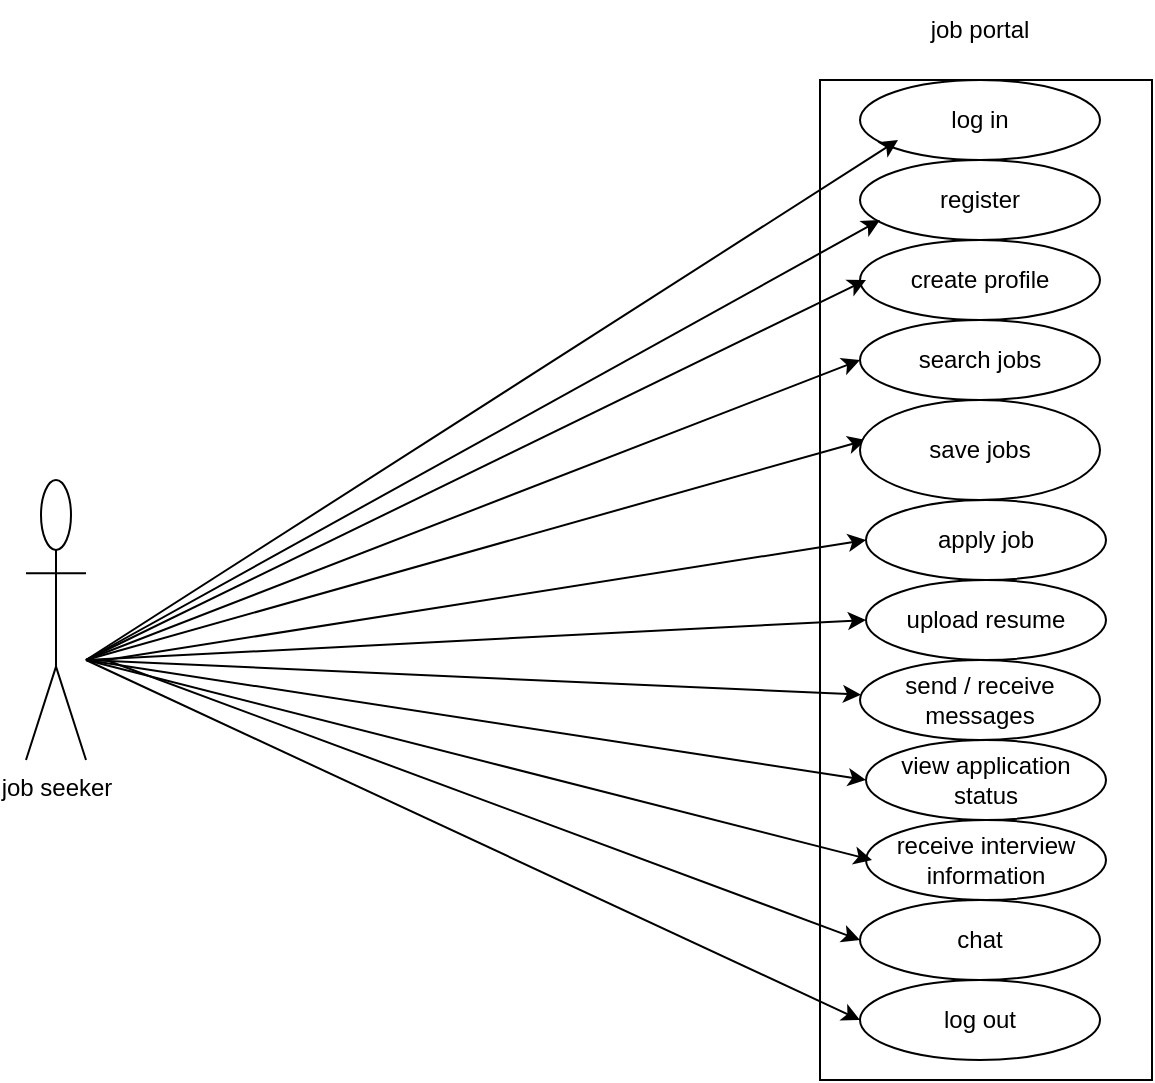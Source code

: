 <mxfile version="26.0.10" pages="5">
  <diagram name="Page-1" id="_i7zGcDAh_psAP9uEVGE">
    <mxGraphModel dx="1120" dy="468" grid="1" gridSize="10" guides="1" tooltips="1" connect="1" arrows="1" fold="1" page="1" pageScale="1" pageWidth="827" pageHeight="1169" math="0" shadow="0">
      <root>
        <mxCell id="0" />
        <mxCell id="1" parent="0" />
        <mxCell id="7Cw2yLXt6qvtKnGBGMNZ-1" value="job seeker" style="shape=umlActor;verticalLabelPosition=bottom;verticalAlign=top;html=1;outlineConnect=0;" parent="1" vertex="1">
          <mxGeometry x="20" y="240" width="30" height="140" as="geometry" />
        </mxCell>
        <mxCell id="7Cw2yLXt6qvtKnGBGMNZ-2" value="" style="rounded=0;whiteSpace=wrap;html=1;" parent="1" vertex="1">
          <mxGeometry x="417" y="40" width="166" height="500" as="geometry" />
        </mxCell>
        <mxCell id="7Cw2yLXt6qvtKnGBGMNZ-4" value="job portal" style="text;html=1;align=center;verticalAlign=middle;whiteSpace=wrap;rounded=0;" parent="1" vertex="1">
          <mxGeometry x="467" width="60" height="30" as="geometry" />
        </mxCell>
        <mxCell id="7Cw2yLXt6qvtKnGBGMNZ-11" value="log in" style="ellipse;whiteSpace=wrap;html=1;" parent="1" vertex="1">
          <mxGeometry x="437" y="40" width="120" height="40" as="geometry" />
        </mxCell>
        <mxCell id="7Cw2yLXt6qvtKnGBGMNZ-12" value="" style="endArrow=classic;html=1;rounded=0;entryX=0.075;entryY=0.7;entryDx=0;entryDy=0;entryPerimeter=0;" parent="1" edge="1">
          <mxGeometry width="50" height="50" relative="1" as="geometry">
            <mxPoint x="50" y="330" as="sourcePoint" />
            <mxPoint x="456" y="70" as="targetPoint" />
          </mxGeometry>
        </mxCell>
        <mxCell id="7Cw2yLXt6qvtKnGBGMNZ-13" style="edgeStyle=orthogonalEdgeStyle;rounded=0;orthogonalLoop=1;jettySize=auto;html=1;exitX=0.5;exitY=1;exitDx=0;exitDy=0;" parent="1" source="7Cw2yLXt6qvtKnGBGMNZ-11" target="7Cw2yLXt6qvtKnGBGMNZ-11" edge="1">
          <mxGeometry relative="1" as="geometry" />
        </mxCell>
        <mxCell id="7Cw2yLXt6qvtKnGBGMNZ-14" value="register" style="ellipse;whiteSpace=wrap;html=1;" parent="1" vertex="1">
          <mxGeometry x="437" y="80" width="120" height="40" as="geometry" />
        </mxCell>
        <mxCell id="7Cw2yLXt6qvtKnGBGMNZ-16" value="" style="endArrow=classic;html=1;rounded=0;entryX=0;entryY=0.5;entryDx=0;entryDy=0;" parent="1" edge="1">
          <mxGeometry width="50" height="50" relative="1" as="geometry">
            <mxPoint x="50" y="330" as="sourcePoint" />
            <mxPoint x="447" y="110" as="targetPoint" />
          </mxGeometry>
        </mxCell>
        <mxCell id="7Cw2yLXt6qvtKnGBGMNZ-19" value="search jobs" style="ellipse;whiteSpace=wrap;html=1;" parent="1" vertex="1">
          <mxGeometry x="437" y="160" width="120" height="40" as="geometry" />
        </mxCell>
        <mxCell id="7Cw2yLXt6qvtKnGBGMNZ-20" value="" style="endArrow=classic;html=1;rounded=0;entryX=0;entryY=0.5;entryDx=0;entryDy=0;" parent="1" target="7Cw2yLXt6qvtKnGBGMNZ-19" edge="1">
          <mxGeometry width="50" height="50" relative="1" as="geometry">
            <mxPoint x="50" y="330" as="sourcePoint" />
            <mxPoint x="440" y="220" as="targetPoint" />
          </mxGeometry>
        </mxCell>
        <mxCell id="7Cw2yLXt6qvtKnGBGMNZ-21" value="upload resume" style="ellipse;whiteSpace=wrap;html=1;" parent="1" vertex="1">
          <mxGeometry x="440" y="290" width="120" height="40" as="geometry" />
        </mxCell>
        <mxCell id="7Cw2yLXt6qvtKnGBGMNZ-22" value="apply job" style="ellipse;whiteSpace=wrap;html=1;" parent="1" vertex="1">
          <mxGeometry x="440" y="250" width="120" height="40" as="geometry" />
        </mxCell>
        <mxCell id="7Cw2yLXt6qvtKnGBGMNZ-23" value="" style="endArrow=classic;html=1;rounded=0;" parent="1" edge="1">
          <mxGeometry width="50" height="50" relative="1" as="geometry">
            <mxPoint x="50" y="330" as="sourcePoint" />
            <mxPoint x="440" y="220" as="targetPoint" />
          </mxGeometry>
        </mxCell>
        <mxCell id="7Cw2yLXt6qvtKnGBGMNZ-25" value="send / receive messages" style="ellipse;whiteSpace=wrap;html=1;" parent="1" vertex="1">
          <mxGeometry x="437" y="330" width="120" height="40" as="geometry" />
        </mxCell>
        <mxCell id="7Cw2yLXt6qvtKnGBGMNZ-26" value="" style="endArrow=classic;html=1;rounded=0;" parent="1" target="7Cw2yLXt6qvtKnGBGMNZ-25" edge="1">
          <mxGeometry width="50" height="50" relative="1" as="geometry">
            <mxPoint x="50" y="330" as="sourcePoint" />
            <mxPoint x="440" y="220" as="targetPoint" />
          </mxGeometry>
        </mxCell>
        <mxCell id="7Cw2yLXt6qvtKnGBGMNZ-27" value="view application status" style="ellipse;whiteSpace=wrap;html=1;" parent="1" vertex="1">
          <mxGeometry x="440" y="370" width="120" height="40" as="geometry" />
        </mxCell>
        <mxCell id="7Cw2yLXt6qvtKnGBGMNZ-29" value="receive interview information" style="ellipse;whiteSpace=wrap;html=1;" parent="1" vertex="1">
          <mxGeometry x="440" y="410" width="120" height="40" as="geometry" />
        </mxCell>
        <mxCell id="7Cw2yLXt6qvtKnGBGMNZ-31" value="chat" style="ellipse;whiteSpace=wrap;html=1;" parent="1" vertex="1">
          <mxGeometry x="437" y="450" width="120" height="40" as="geometry" />
        </mxCell>
        <mxCell id="7Cw2yLXt6qvtKnGBGMNZ-32" value="log out" style="ellipse;whiteSpace=wrap;html=1;" parent="1" vertex="1">
          <mxGeometry x="437" y="490" width="120" height="40" as="geometry" />
        </mxCell>
        <mxCell id="7Cw2yLXt6qvtKnGBGMNZ-33" value="" style="endArrow=classic;html=1;rounded=0;entryX=0;entryY=0.5;entryDx=0;entryDy=0;" parent="1" target="7Cw2yLXt6qvtKnGBGMNZ-27" edge="1">
          <mxGeometry width="50" height="50" relative="1" as="geometry">
            <mxPoint x="50" y="330" as="sourcePoint" />
            <mxPoint x="440" y="220" as="targetPoint" />
            <Array as="points" />
          </mxGeometry>
        </mxCell>
        <mxCell id="7Cw2yLXt6qvtKnGBGMNZ-34" value="" style="endArrow=classic;html=1;rounded=0;entryX=0.025;entryY=0.5;entryDx=0;entryDy=0;entryPerimeter=0;" parent="1" target="7Cw2yLXt6qvtKnGBGMNZ-29" edge="1">
          <mxGeometry width="50" height="50" relative="1" as="geometry">
            <mxPoint x="50" y="330" as="sourcePoint" />
            <mxPoint x="430" y="340" as="targetPoint" />
          </mxGeometry>
        </mxCell>
        <mxCell id="7Cw2yLXt6qvtKnGBGMNZ-35" value="" style="endArrow=classic;html=1;rounded=0;entryX=0;entryY=0.5;entryDx=0;entryDy=0;" parent="1" target="7Cw2yLXt6qvtKnGBGMNZ-31" edge="1">
          <mxGeometry width="50" height="50" relative="1" as="geometry">
            <mxPoint x="60" y="330" as="sourcePoint" />
            <mxPoint x="440" y="220" as="targetPoint" />
          </mxGeometry>
        </mxCell>
        <mxCell id="a4ogaL-9qbbclKtNDVx3-1" value="create profile" style="ellipse;whiteSpace=wrap;html=1;" parent="1" vertex="1">
          <mxGeometry x="437" y="120" width="120" height="40" as="geometry" />
        </mxCell>
        <mxCell id="a4ogaL-9qbbclKtNDVx3-3" value="save jobs" style="ellipse;whiteSpace=wrap;html=1;" parent="1" vertex="1">
          <mxGeometry x="437" y="200" width="120" height="50" as="geometry" />
        </mxCell>
        <mxCell id="a4ogaL-9qbbclKtNDVx3-4" value="" style="endArrow=classic;html=1;rounded=0;" parent="1" edge="1">
          <mxGeometry width="50" height="50" relative="1" as="geometry">
            <mxPoint x="50" y="330" as="sourcePoint" />
            <mxPoint x="440" y="140" as="targetPoint" />
          </mxGeometry>
        </mxCell>
        <mxCell id="a4ogaL-9qbbclKtNDVx3-6" value="" style="endArrow=classic;html=1;rounded=0;" parent="1" edge="1">
          <mxGeometry width="50" height="50" relative="1" as="geometry">
            <mxPoint x="60" y="330" as="sourcePoint" />
            <mxPoint x="440" y="270" as="targetPoint" />
          </mxGeometry>
        </mxCell>
        <mxCell id="a4ogaL-9qbbclKtNDVx3-7" value="" style="endArrow=classic;html=1;rounded=0;" parent="1" edge="1">
          <mxGeometry width="50" height="50" relative="1" as="geometry">
            <mxPoint x="50" y="330" as="sourcePoint" />
            <mxPoint x="440" y="310" as="targetPoint" />
          </mxGeometry>
        </mxCell>
        <mxCell id="a4ogaL-9qbbclKtNDVx3-8" value="" style="endArrow=classic;html=1;rounded=0;entryX=0;entryY=0.5;entryDx=0;entryDy=0;" parent="1" target="7Cw2yLXt6qvtKnGBGMNZ-32" edge="1">
          <mxGeometry width="50" height="50" relative="1" as="geometry">
            <mxPoint x="50" y="330" as="sourcePoint" />
            <mxPoint x="430" y="510" as="targetPoint" />
          </mxGeometry>
        </mxCell>
      </root>
    </mxGraphModel>
  </diagram>
  <diagram id="Y8foIh3fBwTaoQQgD1HX" name="Page-2">
    <mxGraphModel dx="2159" dy="502" grid="1" gridSize="10" guides="1" tooltips="1" connect="1" arrows="1" fold="1" page="1" pageScale="1" pageWidth="827" pageHeight="1169" math="0" shadow="0">
      <root>
        <mxCell id="0" />
        <mxCell id="1" parent="0" />
        <mxCell id="5r05_oOgDvge1DgDUfZW-1" value="" style="shape=umlActor;verticalLabelPosition=bottom;verticalAlign=top;html=1;outlineConnect=0;" parent="1" vertex="1">
          <mxGeometry x="-20" y="165" width="30" height="150" as="geometry" />
        </mxCell>
        <mxCell id="5r05_oOgDvge1DgDUfZW-2" value="" style="rounded=0;whiteSpace=wrap;html=1;" parent="1" vertex="1">
          <mxGeometry x="414" y="55" width="150" height="530" as="geometry" />
        </mxCell>
        <mxCell id="5r05_oOgDvge1DgDUfZW-3" value="job portal" style="text;html=1;align=center;verticalAlign=middle;whiteSpace=wrap;rounded=0;" parent="1" vertex="1">
          <mxGeometry x="430" y="10" width="60" height="30" as="geometry" />
        </mxCell>
        <mxCell id="tZtlT_mLV9ZtkFZ8_gCA-12" value="job provider" style="text;html=1;align=center;verticalAlign=middle;resizable=0;points=[];autosize=1;strokeColor=none;fillColor=none;" parent="1" vertex="1">
          <mxGeometry x="-40" y="340" width="90" height="30" as="geometry" />
        </mxCell>
        <mxCell id="tZtlT_mLV9ZtkFZ8_gCA-16" value="log in" style="ellipse;whiteSpace=wrap;html=1;" parent="1" vertex="1">
          <mxGeometry x="417.5" y="40" width="140" height="40" as="geometry" />
        </mxCell>
        <mxCell id="tZtlT_mLV9ZtkFZ8_gCA-17" value="register" style="ellipse;whiteSpace=wrap;html=1;" parent="1" vertex="1">
          <mxGeometry x="415" y="80" width="140" height="40" as="geometry" />
        </mxCell>
        <mxCell id="tZtlT_mLV9ZtkFZ8_gCA-19" value="job posting" style="ellipse;whiteSpace=wrap;html=1;" parent="1" vertex="1">
          <mxGeometry x="414" y="160" width="145" height="40" as="geometry" />
        </mxCell>
        <mxCell id="tZtlT_mLV9ZtkFZ8_gCA-20" value="view job application" style="ellipse;whiteSpace=wrap;html=1;" parent="1" vertex="1">
          <mxGeometry x="407.5" y="240" width="140" height="40" as="geometry" />
        </mxCell>
        <mxCell id="VJIjOTQhtY9bOPnzVm6_-3" value="short list candidate" style="ellipse;whiteSpace=wrap;html=1;" parent="1" vertex="1">
          <mxGeometry x="417.5" y="280" width="135" height="40" as="geometry" />
        </mxCell>
        <mxCell id="VJIjOTQhtY9bOPnzVm6_-4" value="send/receive messages" style="ellipse;whiteSpace=wrap;html=1;" parent="1" vertex="1">
          <mxGeometry x="422.5" y="400" width="130" height="40" as="geometry" />
        </mxCell>
        <mxCell id="VJIjOTQhtY9bOPnzVm6_-5" value="interview schedule" style="ellipse;whiteSpace=wrap;html=1;" parent="1" vertex="1">
          <mxGeometry x="418.75" y="360" width="132.5" height="40" as="geometry" />
        </mxCell>
        <mxCell id="VJIjOTQhtY9bOPnzVm6_-7" value="chat" style="ellipse;whiteSpace=wrap;html=1;" parent="1" vertex="1">
          <mxGeometry x="411" y="320" width="143" height="40" as="geometry" />
        </mxCell>
        <mxCell id="VJIjOTQhtY9bOPnzVm6_-8" value="extend job offers" style="ellipse;whiteSpace=wrap;html=1;" parent="1" vertex="1">
          <mxGeometry x="414" y="440" width="137.5" height="45" as="geometry" />
        </mxCell>
        <mxCell id="VJIjOTQhtY9bOPnzVm6_-9" value="log out" style="ellipse;whiteSpace=wrap;html=1;" parent="1" vertex="1">
          <mxGeometry x="419" y="535" width="145" height="50" as="geometry" />
        </mxCell>
        <mxCell id="VJIjOTQhtY9bOPnzVm6_-10" value="" style="endArrow=classic;html=1;rounded=0;entryX=0;entryY=0.5;entryDx=0;entryDy=0;" parent="1" target="tZtlT_mLV9ZtkFZ8_gCA-16" edge="1">
          <mxGeometry width="50" height="50" relative="1" as="geometry">
            <mxPoint x="30" y="250" as="sourcePoint" />
            <mxPoint x="420" y="60" as="targetPoint" />
            <Array as="points" />
          </mxGeometry>
        </mxCell>
        <mxCell id="VJIjOTQhtY9bOPnzVm6_-11" value="" style="endArrow=classic;html=1;rounded=0;" parent="1" edge="1">
          <mxGeometry width="50" height="50" relative="1" as="geometry">
            <mxPoint x="20" y="250" as="sourcePoint" />
            <mxPoint x="420" y="100" as="targetPoint" />
          </mxGeometry>
        </mxCell>
        <mxCell id="VJIjOTQhtY9bOPnzVm6_-14" value="" style="endArrow=classic;html=1;rounded=0;entryX=0;entryY=0.5;entryDx=0;entryDy=0;" parent="1" target="tZtlT_mLV9ZtkFZ8_gCA-19" edge="1">
          <mxGeometry width="50" height="50" relative="1" as="geometry">
            <mxPoint x="20" y="250" as="sourcePoint" />
            <mxPoint x="420" y="130" as="targetPoint" />
          </mxGeometry>
        </mxCell>
        <mxCell id="VJIjOTQhtY9bOPnzVm6_-16" value="" style="endArrow=classic;html=1;rounded=0;entryX=0.05;entryY=0.65;entryDx=0;entryDy=0;entryPerimeter=0;" parent="1" target="tZtlT_mLV9ZtkFZ8_gCA-20" edge="1">
          <mxGeometry width="50" height="50" relative="1" as="geometry">
            <mxPoint x="20" y="250" as="sourcePoint" />
            <mxPoint x="400" y="170" as="targetPoint" />
          </mxGeometry>
        </mxCell>
        <mxCell id="VJIjOTQhtY9bOPnzVm6_-17" value="" style="endArrow=classic;html=1;rounded=0;entryX=0;entryY=0.5;entryDx=0;entryDy=0;" parent="1" target="VJIjOTQhtY9bOPnzVm6_-3" edge="1">
          <mxGeometry width="50" height="50" relative="1" as="geometry">
            <mxPoint x="30" y="250" as="sourcePoint" />
            <mxPoint x="410" y="210" as="targetPoint" />
            <Array as="points" />
          </mxGeometry>
        </mxCell>
        <mxCell id="VJIjOTQhtY9bOPnzVm6_-18" value="" style="endArrow=classic;html=1;rounded=0;entryX=0;entryY=0.5;entryDx=0;entryDy=0;" parent="1" target="VJIjOTQhtY9bOPnzVm6_-4" edge="1">
          <mxGeometry width="50" height="50" relative="1" as="geometry">
            <mxPoint x="34" y="250" as="sourcePoint" />
            <mxPoint x="414" y="259.5" as="targetPoint" />
          </mxGeometry>
        </mxCell>
        <mxCell id="VJIjOTQhtY9bOPnzVm6_-19" value="" style="endArrow=classic;html=1;rounded=0;entryX=0;entryY=0.5;entryDx=0;entryDy=0;" parent="1" target="VJIjOTQhtY9bOPnzVm6_-5" edge="1">
          <mxGeometry width="50" height="50" relative="1" as="geometry">
            <mxPoint x="20" y="250" as="sourcePoint" />
            <mxPoint x="410" y="300" as="targetPoint" />
          </mxGeometry>
        </mxCell>
        <mxCell id="VJIjOTQhtY9bOPnzVm6_-20" value="" style="endArrow=classic;html=1;rounded=0;entryX=0;entryY=0.5;entryDx=0;entryDy=0;" parent="1" target="VJIjOTQhtY9bOPnzVm6_-7" edge="1">
          <mxGeometry width="50" height="50" relative="1" as="geometry">
            <mxPoint x="30" y="250" as="sourcePoint" />
            <mxPoint x="410" y="330" as="targetPoint" />
          </mxGeometry>
        </mxCell>
        <mxCell id="gL1yCy_HqsUiCYNzzdmU-1" value="create profile" style="ellipse;whiteSpace=wrap;html=1;" parent="1" vertex="1">
          <mxGeometry x="418.75" y="120" width="137.5" height="40" as="geometry" />
        </mxCell>
        <mxCell id="gL1yCy_HqsUiCYNzzdmU-2" value="" style="endArrow=classic;html=1;rounded=0;" parent="1" edge="1">
          <mxGeometry width="50" height="50" relative="1" as="geometry">
            <mxPoint x="30" y="250" as="sourcePoint" />
            <mxPoint x="420" y="140" as="targetPoint" />
          </mxGeometry>
        </mxCell>
        <mxCell id="gL1yCy_HqsUiCYNzzdmU-3" value="edit job list" style="ellipse;whiteSpace=wrap;html=1;" parent="1" vertex="1">
          <mxGeometry x="410" y="200" width="150" height="40" as="geometry" />
        </mxCell>
        <mxCell id="gL1yCy_HqsUiCYNzzdmU-5" value="" style="endArrow=classic;html=1;rounded=0;" parent="1" edge="1">
          <mxGeometry width="50" height="50" relative="1" as="geometry">
            <mxPoint x="30" y="250" as="sourcePoint" />
            <mxPoint x="410" y="220" as="targetPoint" />
          </mxGeometry>
        </mxCell>
        <mxCell id="gL1yCy_HqsUiCYNzzdmU-6" value="" style="endArrow=classic;html=1;rounded=0;" parent="1" edge="1">
          <mxGeometry width="50" height="50" relative="1" as="geometry">
            <mxPoint x="30" y="250" as="sourcePoint" />
            <mxPoint x="420" y="470" as="targetPoint" />
          </mxGeometry>
        </mxCell>
        <mxCell id="gL1yCy_HqsUiCYNzzdmU-7" value="manage accounts" style="ellipse;whiteSpace=wrap;html=1;" parent="1" vertex="1">
          <mxGeometry x="421.5" y="485" width="140" height="50" as="geometry" />
        </mxCell>
        <mxCell id="gL1yCy_HqsUiCYNzzdmU-9" value="" style="endArrow=classic;html=1;rounded=0;" parent="1" edge="1">
          <mxGeometry width="50" height="50" relative="1" as="geometry">
            <mxPoint x="40" y="260" as="sourcePoint" />
            <mxPoint x="420" y="510" as="targetPoint" />
          </mxGeometry>
        </mxCell>
        <mxCell id="gL1yCy_HqsUiCYNzzdmU-11" value="" style="endArrow=classic;html=1;rounded=0;" parent="1" edge="1">
          <mxGeometry width="50" height="50" relative="1" as="geometry">
            <mxPoint x="30" y="250" as="sourcePoint" />
            <mxPoint x="420" y="560" as="targetPoint" />
          </mxGeometry>
        </mxCell>
      </root>
    </mxGraphModel>
  </diagram>
  <diagram id="F3PpcwIPty2SQzJwxHjO" name="Page-3">
    <mxGraphModel dx="1947" dy="502" grid="1" gridSize="10" guides="1" tooltips="1" connect="1" arrows="1" fold="1" page="1" pageScale="1" pageWidth="827" pageHeight="1169" math="0" shadow="0">
      <root>
        <object label="" id="0">
          <mxCell />
        </object>
        <mxCell id="1" parent="0" />
        <mxCell id="J3r_fuctxownSdrg2yP_-1" value="plat form admin" style="shape=umlActor;verticalLabelPosition=bottom;verticalAlign=top;html=1;outlineConnect=0;" parent="1" vertex="1">
          <mxGeometry x="10" y="190" width="30" height="130" as="geometry" />
        </mxCell>
        <mxCell id="J3r_fuctxownSdrg2yP_-6" value="" style="rounded=0;whiteSpace=wrap;html=1;" parent="1" vertex="1">
          <mxGeometry x="354" y="70" width="150" height="540" as="geometry" />
        </mxCell>
        <mxCell id="J3r_fuctxownSdrg2yP_-8" value="job portal" style="text;html=1;align=center;verticalAlign=middle;whiteSpace=wrap;rounded=0;" parent="1" vertex="1">
          <mxGeometry x="384" y="30" width="60" height="30" as="geometry" />
        </mxCell>
        <mxCell id="J3r_fuctxownSdrg2yP_-9" value="manage&amp;nbsp; job listing" style="ellipse;whiteSpace=wrap;html=1;" parent="1" vertex="1">
          <mxGeometry x="360" y="120" width="140" height="50" as="geometry" />
        </mxCell>
        <mxCell id="J3r_fuctxownSdrg2yP_-10" value="manage job seeker and job provider" style="ellipse;whiteSpace=wrap;html=1;" parent="1" vertex="1">
          <mxGeometry x="361" y="170" width="136" height="50" as="geometry" />
        </mxCell>
        <mxCell id="J3r_fuctxownSdrg2yP_-11" value="notifications" style="ellipse;whiteSpace=wrap;html=1;" parent="1" vertex="1">
          <mxGeometry x="363.5" y="220" width="131" height="50" as="geometry" />
        </mxCell>
        <mxCell id="J3r_fuctxownSdrg2yP_-12" value="download details" style="ellipse;whiteSpace=wrap;html=1;" parent="1" vertex="1">
          <mxGeometry x="359" y="270" width="140" height="50" as="geometry" />
        </mxCell>
        <mxCell id="J3r_fuctxownSdrg2yP_-13" value="secure documents" style="ellipse;whiteSpace=wrap;html=1;" parent="1" vertex="1">
          <mxGeometry x="354" y="490" width="146" height="60" as="geometry" />
        </mxCell>
        <mxCell id="J3r_fuctxownSdrg2yP_-14" value="manage accounts" style="ellipse;whiteSpace=wrap;html=1;" parent="1" vertex="1">
          <mxGeometry x="357" y="370" width="140" height="60" as="geometry" />
        </mxCell>
        <mxCell id="J3r_fuctxownSdrg2yP_-15" value="" style="endArrow=classic;html=1;rounded=0;" parent="1" edge="1">
          <mxGeometry width="50" height="50" relative="1" as="geometry">
            <mxPoint x="50" y="240" as="sourcePoint" />
            <mxPoint x="340" y="90" as="targetPoint" />
          </mxGeometry>
        </mxCell>
        <mxCell id="J3r_fuctxownSdrg2yP_-16" value="" style="endArrow=classic;html=1;rounded=0;" parent="1" edge="1">
          <mxGeometry width="50" height="50" relative="1" as="geometry">
            <mxPoint x="60" y="240" as="sourcePoint" />
            <mxPoint x="360" y="150" as="targetPoint" />
          </mxGeometry>
        </mxCell>
        <mxCell id="J3r_fuctxownSdrg2yP_-17" value="" style="endArrow=classic;html=1;rounded=0;" parent="1" edge="1">
          <mxGeometry width="50" height="50" relative="1" as="geometry">
            <mxPoint x="50" y="240" as="sourcePoint" />
            <mxPoint x="350" y="210" as="targetPoint" />
          </mxGeometry>
        </mxCell>
        <mxCell id="J3r_fuctxownSdrg2yP_-18" value="" style="endArrow=classic;html=1;rounded=0;entryX=0;entryY=0.5;entryDx=0;entryDy=0;" parent="1" target="J3r_fuctxownSdrg2yP_-11" edge="1">
          <mxGeometry width="50" height="50" relative="1" as="geometry">
            <mxPoint x="50" y="240" as="sourcePoint" />
            <mxPoint x="350" y="270" as="targetPoint" />
          </mxGeometry>
        </mxCell>
        <mxCell id="J3r_fuctxownSdrg2yP_-19" value="" style="endArrow=classic;html=1;rounded=0;entryX=0;entryY=0.5;entryDx=0;entryDy=0;" parent="1" target="J3r_fuctxownSdrg2yP_-13" edge="1">
          <mxGeometry width="50" height="50" relative="1" as="geometry">
            <mxPoint x="50" y="240" as="sourcePoint" />
            <mxPoint x="340" y="330" as="targetPoint" />
          </mxGeometry>
        </mxCell>
        <mxCell id="J3r_fuctxownSdrg2yP_-20" value="" style="endArrow=classic;html=1;rounded=0;entryX=0;entryY=0.5;entryDx=0;entryDy=0;" parent="1" target="J3r_fuctxownSdrg2yP_-14" edge="1">
          <mxGeometry width="50" height="50" relative="1" as="geometry">
            <mxPoint x="60" y="240" as="sourcePoint" />
            <mxPoint x="340" y="390" as="targetPoint" />
          </mxGeometry>
        </mxCell>
        <mxCell id="CEAKeHsEQakn_pEMmcx5-1" value="log in" style="ellipse;whiteSpace=wrap;html=1;" parent="1" vertex="1">
          <mxGeometry x="360" y="70" width="134" height="50" as="geometry" />
        </mxCell>
        <mxCell id="CEAKeHsEQakn_pEMmcx5-2" value="shortlist&amp;nbsp; interviews" style="ellipse;whiteSpace=wrap;html=1;" parent="1" vertex="1">
          <mxGeometry x="359" y="320" width="131" height="50" as="geometry" />
        </mxCell>
        <mxCell id="CEAKeHsEQakn_pEMmcx5-3" value="send /receive messages with job seeker and job provider" style="ellipse;whiteSpace=wrap;html=1;" parent="1" vertex="1">
          <mxGeometry x="355" y="430" width="150" height="60" as="geometry" />
        </mxCell>
        <mxCell id="CEAKeHsEQakn_pEMmcx5-4" value="" style="endArrow=classic;html=1;rounded=0;entryX=0.033;entryY=0.333;entryDx=0;entryDy=0;entryPerimeter=0;" parent="1" target="CEAKeHsEQakn_pEMmcx5-3" edge="1">
          <mxGeometry width="50" height="50" relative="1" as="geometry">
            <mxPoint x="60" y="240" as="sourcePoint" />
            <mxPoint x="350" y="450" as="targetPoint" />
          </mxGeometry>
        </mxCell>
        <mxCell id="CEAKeHsEQakn_pEMmcx5-5" value="" style="endArrow=classic;html=1;rounded=0;entryX=-0.007;entryY=0.404;entryDx=0;entryDy=0;entryPerimeter=0;" parent="1" target="J3r_fuctxownSdrg2yP_-6" edge="1">
          <mxGeometry width="50" height="50" relative="1" as="geometry">
            <mxPoint x="50" y="250" as="sourcePoint" />
            <mxPoint x="370" y="290" as="targetPoint" />
            <Array as="points">
              <mxPoint x="50" y="240" />
            </Array>
          </mxGeometry>
        </mxCell>
        <mxCell id="CEAKeHsEQakn_pEMmcx5-6" value="" style="endArrow=classic;html=1;rounded=0;" parent="1" edge="1">
          <mxGeometry width="50" height="50" relative="1" as="geometry">
            <mxPoint x="50" y="240" as="sourcePoint" />
            <mxPoint x="360" y="340" as="targetPoint" />
          </mxGeometry>
        </mxCell>
        <mxCell id="CEAKeHsEQakn_pEMmcx5-7" value="log out" style="ellipse;whiteSpace=wrap;html=1;" parent="1" vertex="1">
          <mxGeometry x="360" y="550" width="140" height="60" as="geometry" />
        </mxCell>
      </root>
    </mxGraphModel>
  </diagram>
  <diagram id="ZNOt6J0ZevRDfs_szuBk" name="Page-4">
    <mxGraphModel dx="1120" dy="468" grid="1" gridSize="10" guides="1" tooltips="1" connect="1" arrows="1" fold="1" page="1" pageScale="1" pageWidth="827" pageHeight="1169" math="0" shadow="0">
      <root>
        <mxCell id="0" />
        <mxCell id="1" parent="0" />
        <mxCell id="s0JtuGQii-XVIwTicISK-2" value="job portal" style="swimlane;childLayout=stackLayout;resizeParent=1;resizeParentMax=0;horizontal=0;startSize=20;horizontalStack=0;html=1;" parent="1" vertex="1">
          <mxGeometry x="40" y="70" width="930" height="420" as="geometry" />
        </mxCell>
        <mxCell id="s0JtuGQii-XVIwTicISK-3" value="job seeker" style="swimlane;startSize=20;horizontal=0;html=1;" parent="s0JtuGQii-XVIwTicISK-2" vertex="1">
          <mxGeometry x="20" width="910" height="130" as="geometry" />
        </mxCell>
        <mxCell id="s0JtuGQii-XVIwTicISK-12" style="edgeStyle=orthogonalEdgeStyle;rounded=0;orthogonalLoop=1;jettySize=auto;html=1;exitX=1;exitY=0.5;exitDx=0;exitDy=0;exitPerimeter=0;entryX=0;entryY=0.75;entryDx=0;entryDy=0;" parent="s0JtuGQii-XVIwTicISK-3" source="s0JtuGQii-XVIwTicISK-7" target="s0JtuGQii-XVIwTicISK-9" edge="1">
          <mxGeometry relative="1" as="geometry" />
        </mxCell>
        <mxCell id="s0JtuGQii-XVIwTicISK-7" value="" style="points=[[0.145,0.145,0],[0.5,0,0],[0.855,0.145,0],[1,0.5,0],[0.855,0.855,0],[0.5,1,0],[0.145,0.855,0],[0,0.5,0]];shape=mxgraph.bpmn.event;html=1;verticalLabelPosition=bottom;labelBackgroundColor=#ffffff;verticalAlign=top;align=center;perimeter=ellipsePerimeter;outlineConnect=0;aspect=fixed;outline=standard;symbol=general;" parent="s0JtuGQii-XVIwTicISK-3" vertex="1">
          <mxGeometry x="40" y="35" width="35" height="35" as="geometry" />
        </mxCell>
        <mxCell id="s0JtuGQii-XVIwTicISK-19" style="edgeStyle=orthogonalEdgeStyle;rounded=0;orthogonalLoop=1;jettySize=auto;html=1;exitX=1;exitY=0.25;exitDx=0;exitDy=0;entryX=0.5;entryY=0;entryDx=0;entryDy=0;" parent="s0JtuGQii-XVIwTicISK-3" source="s0JtuGQii-XVIwTicISK-9" target="s0JtuGQii-XVIwTicISK-11" edge="1">
          <mxGeometry relative="1" as="geometry" />
        </mxCell>
        <mxCell id="s0JtuGQii-XVIwTicISK-9" value="log in" style="rounded=1;whiteSpace=wrap;html=1;arcSize=28;" parent="s0JtuGQii-XVIwTicISK-3" vertex="1">
          <mxGeometry x="100" y="10" width="70" height="30" as="geometry" />
        </mxCell>
        <mxCell id="s0JtuGQii-XVIwTicISK-10" value="register" style="rounded=1;whiteSpace=wrap;html=1;arcSize=33;" parent="s0JtuGQii-XVIwTicISK-3" vertex="1">
          <mxGeometry x="100" y="80" width="70" height="30" as="geometry" />
        </mxCell>
        <mxCell id="VKN4huHgn8qRTSJoeywx-3" style="edgeStyle=orthogonalEdgeStyle;rounded=0;orthogonalLoop=1;jettySize=auto;html=1;exitX=0.5;exitY=1;exitDx=0;exitDy=0;entryX=1;entryY=0.5;entryDx=0;entryDy=0;" parent="s0JtuGQii-XVIwTicISK-3" source="s0JtuGQii-XVIwTicISK-11" target="s0JtuGQii-XVIwTicISK-10" edge="1">
          <mxGeometry relative="1" as="geometry" />
        </mxCell>
        <mxCell id="VKN4huHgn8qRTSJoeywx-6" style="edgeStyle=orthogonalEdgeStyle;rounded=0;orthogonalLoop=1;jettySize=auto;html=1;exitX=1;exitY=0.5;exitDx=0;exitDy=0;entryX=0;entryY=0.75;entryDx=0;entryDy=0;" parent="s0JtuGQii-XVIwTicISK-3" source="s0JtuGQii-XVIwTicISK-11" target="VKN4huHgn8qRTSJoeywx-1" edge="1">
          <mxGeometry relative="1" as="geometry" />
        </mxCell>
        <mxCell id="s0JtuGQii-XVIwTicISK-11" value="" style="rhombus;whiteSpace=wrap;html=1;" parent="s0JtuGQii-XVIwTicISK-3" vertex="1">
          <mxGeometry x="190" y="28" width="60" height="47.5" as="geometry" />
        </mxCell>
        <mxCell id="rB-DLZoDK0Ta7cRxHRSP-3" style="edgeStyle=orthogonalEdgeStyle;rounded=0;orthogonalLoop=1;jettySize=auto;html=1;exitX=1;exitY=0.5;exitDx=0;exitDy=0;entryX=0;entryY=0.5;entryDx=0;entryDy=0;" parent="s0JtuGQii-XVIwTicISK-3" source="VKN4huHgn8qRTSJoeywx-1" target="1XhfdljYdwoIOPe9xmWQ-1" edge="1">
          <mxGeometry relative="1" as="geometry" />
        </mxCell>
        <mxCell id="VKN4huHgn8qRTSJoeywx-1" value="search jobs" style="rounded=1;whiteSpace=wrap;html=1;arcSize=29;" parent="s0JtuGQii-XVIwTicISK-3" vertex="1">
          <mxGeometry x="290" y="37" width="74" height="31" as="geometry" />
        </mxCell>
        <mxCell id="1XhfdljYdwoIOPe9xmWQ-7" style="edgeStyle=orthogonalEdgeStyle;rounded=0;orthogonalLoop=1;jettySize=auto;html=1;exitX=0.5;exitY=1;exitDx=0;exitDy=0;entryX=0;entryY=0.5;entryDx=0;entryDy=0;" parent="s0JtuGQii-XVIwTicISK-3" source="1XhfdljYdwoIOPe9xmWQ-1" target="1XhfdljYdwoIOPe9xmWQ-3" edge="1">
          <mxGeometry relative="1" as="geometry" />
        </mxCell>
        <mxCell id="1XhfdljYdwoIOPe9xmWQ-9" style="edgeStyle=orthogonalEdgeStyle;rounded=0;orthogonalLoop=1;jettySize=auto;html=1;exitX=0.5;exitY=0;exitDx=0;exitDy=0;entryX=0;entryY=0;entryDx=0;entryDy=0;" parent="s0JtuGQii-XVIwTicISK-3" source="1XhfdljYdwoIOPe9xmWQ-1" target="1XhfdljYdwoIOPe9xmWQ-8" edge="1">
          <mxGeometry relative="1" as="geometry" />
        </mxCell>
        <mxCell id="1XhfdljYdwoIOPe9xmWQ-1" value="" style="rhombus;whiteSpace=wrap;html=1;" parent="s0JtuGQii-XVIwTicISK-3" vertex="1">
          <mxGeometry x="390" y="28" width="60" height="50" as="geometry" />
        </mxCell>
        <mxCell id="1XhfdljYdwoIOPe9xmWQ-3" value="log out" style="rounded=1;whiteSpace=wrap;html=1;arcSize=40;" parent="s0JtuGQii-XVIwTicISK-3" vertex="1">
          <mxGeometry x="580" y="68" width="70" height="30" as="geometry" />
        </mxCell>
        <mxCell id="rB-DLZoDK0Ta7cRxHRSP-4" style="edgeStyle=orthogonalEdgeStyle;rounded=0;orthogonalLoop=1;jettySize=auto;html=1;exitX=1;exitY=0.5;exitDx=0;exitDy=0;entryX=0;entryY=0.5;entryDx=0;entryDy=0;" parent="s0JtuGQii-XVIwTicISK-3" source="1XhfdljYdwoIOPe9xmWQ-8" target="rB-DLZoDK0Ta7cRxHRSP-1" edge="1">
          <mxGeometry relative="1" as="geometry" />
        </mxCell>
        <mxCell id="1XhfdljYdwoIOPe9xmWQ-8" value="upload resume" style="rounded=1;whiteSpace=wrap;html=1;arcSize=37;" parent="s0JtuGQii-XVIwTicISK-3" vertex="1">
          <mxGeometry x="480" y="28" width="70" height="30" as="geometry" />
        </mxCell>
        <mxCell id="rB-DLZoDK0Ta7cRxHRSP-1" value="apply job" style="rounded=1;whiteSpace=wrap;html=1;arcSize=31;" parent="s0JtuGQii-XVIwTicISK-3" vertex="1">
          <mxGeometry x="580" y="20" width="70" height="32" as="geometry" />
        </mxCell>
        <mxCell id="25IoZk4CtfI0m4vXPWv0-2" style="edgeStyle=orthogonalEdgeStyle;rounded=0;orthogonalLoop=1;jettySize=auto;html=1;exitX=1;exitY=0.5;exitDx=0;exitDy=0;exitPerimeter=0;entryX=0;entryY=0.75;entryDx=0;entryDy=0;" parent="s0JtuGQii-XVIwTicISK-3" source="rB-DLZoDK0Ta7cRxHRSP-5" target="25IoZk4CtfI0m4vXPWv0-1" edge="1">
          <mxGeometry relative="1" as="geometry" />
        </mxCell>
        <mxCell id="rB-DLZoDK0Ta7cRxHRSP-5" value="" style="points=[[0.145,0.145,0],[0.5,0,0],[0.855,0.145,0],[1,0.5,0],[0.855,0.855,0],[0.5,1,0],[0.145,0.855,0],[0,0.5,0]];shape=mxgraph.bpmn.event;html=1;verticalLabelPosition=bottom;labelBackgroundColor=#ffffff;verticalAlign=top;align=center;perimeter=ellipsePerimeter;outlineConnect=0;aspect=fixed;outline=throwing;symbol=general;" parent="s0JtuGQii-XVIwTicISK-3" vertex="1">
          <mxGeometry x="693.75" y="11.75" width="35" height="35" as="geometry" />
        </mxCell>
        <mxCell id="rB-DLZoDK0Ta7cRxHRSP-6" style="edgeStyle=orthogonalEdgeStyle;rounded=0;orthogonalLoop=1;jettySize=auto;html=1;exitX=1;exitY=0.5;exitDx=0;exitDy=0;entryX=0;entryY=0.5;entryDx=0;entryDy=0;entryPerimeter=0;" parent="s0JtuGQii-XVIwTicISK-3" source="rB-DLZoDK0Ta7cRxHRSP-1" target="rB-DLZoDK0Ta7cRxHRSP-5" edge="1">
          <mxGeometry relative="1" as="geometry" />
        </mxCell>
        <mxCell id="25IoZk4CtfI0m4vXPWv0-31" style="edgeStyle=orthogonalEdgeStyle;rounded=0;orthogonalLoop=1;jettySize=auto;html=1;exitX=1;exitY=0.5;exitDx=0;exitDy=0;entryX=1;entryY=0.75;entryDx=0;entryDy=0;" parent="s0JtuGQii-XVIwTicISK-3" source="25IoZk4CtfI0m4vXPWv0-1" target="25IoZk4CtfI0m4vXPWv0-3" edge="1">
          <mxGeometry relative="1" as="geometry" />
        </mxCell>
        <mxCell id="25IoZk4CtfI0m4vXPWv0-1" value="receive interview" style="rounded=1;whiteSpace=wrap;html=1;arcSize=35;" parent="s0JtuGQii-XVIwTicISK-3" vertex="1">
          <mxGeometry x="767" y="11.75" width="60" height="28.25" as="geometry" />
        </mxCell>
        <mxCell id="25IoZk4CtfI0m4vXPWv0-32" style="edgeStyle=orthogonalEdgeStyle;rounded=0;orthogonalLoop=1;jettySize=auto;html=1;exitX=0;exitY=0.5;exitDx=0;exitDy=0;entryX=1;entryY=0.5;entryDx=0;entryDy=0;" parent="s0JtuGQii-XVIwTicISK-3" source="25IoZk4CtfI0m4vXPWv0-3" target="1XhfdljYdwoIOPe9xmWQ-3" edge="1">
          <mxGeometry relative="1" as="geometry" />
        </mxCell>
        <mxCell id="25IoZk4CtfI0m4vXPWv0-3" value="update result" style="rounded=1;whiteSpace=wrap;html=1;arcSize=50;" parent="s0JtuGQii-XVIwTicISK-3" vertex="1">
          <mxGeometry x="767" y="58" width="62.5" height="30" as="geometry" />
        </mxCell>
        <mxCell id="25IoZk4CtfI0m4vXPWv0-33" value="" style="points=[[0.145,0.145,0],[0.5,0,0],[0.855,0.145,0],[1,0.5,0],[0.855,0.855,0],[0.5,1,0],[0.145,0.855,0],[0,0.5,0]];shape=mxgraph.bpmn.event;html=1;verticalLabelPosition=bottom;labelBackgroundColor=#ffffff;verticalAlign=top;align=center;perimeter=ellipsePerimeter;outlineConnect=0;aspect=fixed;outline=end;symbol=terminate2;" parent="s0JtuGQii-XVIwTicISK-3" vertex="1">
          <mxGeometry x="728.75" y="88" width="30" height="30" as="geometry" />
        </mxCell>
        <mxCell id="25IoZk4CtfI0m4vXPWv0-34" style="edgeStyle=orthogonalEdgeStyle;rounded=0;orthogonalLoop=1;jettySize=auto;html=1;exitX=0.5;exitY=1;exitDx=0;exitDy=0;entryX=0.145;entryY=0.855;entryDx=0;entryDy=0;entryPerimeter=0;" parent="s0JtuGQii-XVIwTicISK-3" source="1XhfdljYdwoIOPe9xmWQ-3" target="25IoZk4CtfI0m4vXPWv0-33" edge="1">
          <mxGeometry relative="1" as="geometry" />
        </mxCell>
        <mxCell id="s0JtuGQii-XVIwTicISK-4" value="job provider" style="swimlane;startSize=20;horizontal=0;html=1;" parent="s0JtuGQii-XVIwTicISK-2" vertex="1">
          <mxGeometry x="20" y="130" width="910" height="160" as="geometry" />
        </mxCell>
        <mxCell id="KWFW2OMm2FbnfPcYmjSt-2" value="log in" style="rounded=1;whiteSpace=wrap;html=1;arcSize=44;" vertex="1" parent="s0JtuGQii-XVIwTicISK-4">
          <mxGeometry x="100" y="10" width="70" height="30" as="geometry" />
        </mxCell>
        <mxCell id="KWFW2OMm2FbnfPcYmjSt-9" style="edgeStyle=orthogonalEdgeStyle;rounded=0;orthogonalLoop=1;jettySize=auto;html=1;exitX=0.5;exitY=1;exitDx=0;exitDy=0;entryX=1;entryY=0.75;entryDx=0;entryDy=0;" edge="1" parent="s0JtuGQii-XVIwTicISK-4" source="KWFW2OMm2FbnfPcYmjSt-3" target="KWFW2OMm2FbnfPcYmjSt-5">
          <mxGeometry relative="1" as="geometry" />
        </mxCell>
        <mxCell id="KWFW2OMm2FbnfPcYmjSt-12" style="edgeStyle=orthogonalEdgeStyle;rounded=0;orthogonalLoop=1;jettySize=auto;html=1;exitX=1;exitY=0.5;exitDx=0;exitDy=0;entryX=0;entryY=0.5;entryDx=0;entryDy=0;" edge="1" parent="s0JtuGQii-XVIwTicISK-4" source="KWFW2OMm2FbnfPcYmjSt-3" target="KWFW2OMm2FbnfPcYmjSt-10">
          <mxGeometry relative="1" as="geometry" />
        </mxCell>
        <mxCell id="KWFW2OMm2FbnfPcYmjSt-3" value="" style="rhombus;whiteSpace=wrap;html=1;" vertex="1" parent="s0JtuGQii-XVIwTicISK-4">
          <mxGeometry x="180" y="30" width="60" height="50" as="geometry" />
        </mxCell>
        <mxCell id="KWFW2OMm2FbnfPcYmjSt-5" value="register" style="rounded=1;whiteSpace=wrap;html=1;arcSize=50;" vertex="1" parent="s0JtuGQii-XVIwTicISK-4">
          <mxGeometry x="95" y="90" width="75" height="30" as="geometry" />
        </mxCell>
        <mxCell id="KWFW2OMm2FbnfPcYmjSt-7" style="edgeStyle=orthogonalEdgeStyle;rounded=0;orthogonalLoop=1;jettySize=auto;html=1;exitX=0.5;exitY=0;exitDx=0;exitDy=0;exitPerimeter=0;entryX=0;entryY=0.25;entryDx=0;entryDy=0;" edge="1" parent="s0JtuGQii-XVIwTicISK-4" source="KWFW2OMm2FbnfPcYmjSt-6" target="KWFW2OMm2FbnfPcYmjSt-2">
          <mxGeometry relative="1" as="geometry" />
        </mxCell>
        <mxCell id="KWFW2OMm2FbnfPcYmjSt-6" value="" style="points=[[0.145,0.145,0],[0.5,0,0],[0.855,0.145,0],[1,0.5,0],[0.855,0.855,0],[0.5,1,0],[0.145,0.855,0],[0,0.5,0]];shape=mxgraph.bpmn.event;html=1;verticalLabelPosition=bottom;labelBackgroundColor=#ffffff;verticalAlign=top;align=center;perimeter=ellipsePerimeter;outlineConnect=0;aspect=fixed;outline=standard;symbol=general;" vertex="1" parent="s0JtuGQii-XVIwTicISK-4">
          <mxGeometry x="33" y="50" width="40" height="40" as="geometry" />
        </mxCell>
        <mxCell id="KWFW2OMm2FbnfPcYmjSt-8" style="edgeStyle=orthogonalEdgeStyle;rounded=0;orthogonalLoop=1;jettySize=auto;html=1;exitX=1;exitY=0.5;exitDx=0;exitDy=0;entryX=0.617;entryY=0.02;entryDx=0;entryDy=0;entryPerimeter=0;" edge="1" parent="s0JtuGQii-XVIwTicISK-4" source="KWFW2OMm2FbnfPcYmjSt-2" target="KWFW2OMm2FbnfPcYmjSt-3">
          <mxGeometry relative="1" as="geometry" />
        </mxCell>
        <mxCell id="g2zTZsAlgEccAjsFDs7z-13" style="edgeStyle=orthogonalEdgeStyle;rounded=0;orthogonalLoop=1;jettySize=auto;html=1;exitX=1;exitY=0.5;exitDx=0;exitDy=0;entryX=0;entryY=0.5;entryDx=0;entryDy=0;" edge="1" parent="s0JtuGQii-XVIwTicISK-4" source="KWFW2OMm2FbnfPcYmjSt-10" target="iNiOcWMetxKGHq7bocXC-1">
          <mxGeometry relative="1" as="geometry" />
        </mxCell>
        <mxCell id="KWFW2OMm2FbnfPcYmjSt-10" value="job posting" style="rounded=1;whiteSpace=wrap;html=1;arcSize=50;" vertex="1" parent="s0JtuGQii-XVIwTicISK-4">
          <mxGeometry x="284" y="40" width="70" height="30" as="geometry" />
        </mxCell>
        <mxCell id="g2zTZsAlgEccAjsFDs7z-15" style="edgeStyle=orthogonalEdgeStyle;rounded=0;orthogonalLoop=1;jettySize=auto;html=1;exitX=1;exitY=0.25;exitDx=0;exitDy=0;" edge="1" parent="s0JtuGQii-XVIwTicISK-4" source="iNiOcWMetxKGHq7bocXC-1" target="g2zTZsAlgEccAjsFDs7z-1">
          <mxGeometry relative="1" as="geometry" />
        </mxCell>
        <mxCell id="iNiOcWMetxKGHq7bocXC-1" value="short list candidate" style="rounded=1;whiteSpace=wrap;html=1;arcSize=50;" vertex="1" parent="s0JtuGQii-XVIwTicISK-4">
          <mxGeometry x="400" y="15" width="70" height="35" as="geometry" />
        </mxCell>
        <mxCell id="g2zTZsAlgEccAjsFDs7z-16" style="edgeStyle=orthogonalEdgeStyle;rounded=0;orthogonalLoop=1;jettySize=auto;html=1;exitX=1;exitY=0.5;exitDx=0;exitDy=0;exitPerimeter=0;entryX=0;entryY=0.75;entryDx=0;entryDy=0;" edge="1" parent="s0JtuGQii-XVIwTicISK-4" source="g2zTZsAlgEccAjsFDs7z-1" target="g2zTZsAlgEccAjsFDs7z-3">
          <mxGeometry relative="1" as="geometry">
            <mxPoint x="550" y="40" as="targetPoint" />
          </mxGeometry>
        </mxCell>
        <mxCell id="g2zTZsAlgEccAjsFDs7z-1" value="" style="points=[[0.145,0.145,0],[0.5,0,0],[0.855,0.145,0],[1,0.5,0],[0.855,0.855,0],[0.5,1,0],[0.145,0.855,0],[0,0.5,0]];shape=mxgraph.bpmn.event;html=1;verticalLabelPosition=bottom;labelBackgroundColor=#ffffff;verticalAlign=top;align=center;perimeter=ellipsePerimeter;outlineConnect=0;aspect=fixed;outline=throwing;symbol=general;" vertex="1" parent="s0JtuGQii-XVIwTicISK-4">
          <mxGeometry x="480" y="60" width="40" height="40" as="geometry" />
        </mxCell>
        <mxCell id="g2zTZsAlgEccAjsFDs7z-17" style="edgeStyle=orthogonalEdgeStyle;rounded=0;orthogonalLoop=1;jettySize=auto;html=1;exitX=1;exitY=0.5;exitDx=0;exitDy=0;entryX=0.5;entryY=0;entryDx=0;entryDy=0;" edge="1" parent="s0JtuGQii-XVIwTicISK-4" source="g2zTZsAlgEccAjsFDs7z-3" target="g2zTZsAlgEccAjsFDs7z-4">
          <mxGeometry relative="1" as="geometry" />
        </mxCell>
        <mxCell id="g2zTZsAlgEccAjsFDs7z-3" value="interview scheduled" style="rounded=1;whiteSpace=wrap;html=1;arcSize=43;" vertex="1" parent="s0JtuGQii-XVIwTicISK-4">
          <mxGeometry x="560" y="25" width="70" height="30" as="geometry" />
        </mxCell>
        <mxCell id="g2zTZsAlgEccAjsFDs7z-18" style="edgeStyle=orthogonalEdgeStyle;rounded=0;orthogonalLoop=1;jettySize=auto;html=1;exitX=0.5;exitY=1;exitDx=0;exitDy=0;entryX=1;entryY=0.5;entryDx=0;entryDy=0;" edge="1" parent="s0JtuGQii-XVIwTicISK-4" source="g2zTZsAlgEccAjsFDs7z-4" target="g2zTZsAlgEccAjsFDs7z-6">
          <mxGeometry relative="1" as="geometry" />
        </mxCell>
        <mxCell id="g2zTZsAlgEccAjsFDs7z-19" style="edgeStyle=orthogonalEdgeStyle;rounded=0;orthogonalLoop=1;jettySize=auto;html=1;exitX=1;exitY=0.5;exitDx=0;exitDy=0;entryX=0;entryY=0.25;entryDx=0;entryDy=0;" edge="1" parent="s0JtuGQii-XVIwTicISK-4" source="g2zTZsAlgEccAjsFDs7z-4" target="g2zTZsAlgEccAjsFDs7z-7">
          <mxGeometry relative="1" as="geometry">
            <Array as="points">
              <mxPoint x="747" y="80" />
              <mxPoint x="747" y="28" />
            </Array>
          </mxGeometry>
        </mxCell>
        <mxCell id="g2zTZsAlgEccAjsFDs7z-4" value="" style="rhombus;whiteSpace=wrap;html=1;" vertex="1" parent="s0JtuGQii-XVIwTicISK-4">
          <mxGeometry x="670" y="55" width="60" height="50" as="geometry" />
        </mxCell>
        <mxCell id="g2zTZsAlgEccAjsFDs7z-6" value="rejection" style="rounded=1;whiteSpace=wrap;html=1;arcSize=43;" vertex="1" parent="s0JtuGQii-XVIwTicISK-4">
          <mxGeometry x="560" y="105" width="70" height="35" as="geometry" />
        </mxCell>
        <mxCell id="g2zTZsAlgEccAjsFDs7z-22" style="edgeStyle=orthogonalEdgeStyle;rounded=0;orthogonalLoop=1;jettySize=auto;html=1;exitX=0.5;exitY=1;exitDx=0;exitDy=0;entryX=0.5;entryY=0;entryDx=0;entryDy=0;" edge="1" parent="s0JtuGQii-XVIwTicISK-4" source="g2zTZsAlgEccAjsFDs7z-7" target="g2zTZsAlgEccAjsFDs7z-9">
          <mxGeometry relative="1" as="geometry" />
        </mxCell>
        <mxCell id="g2zTZsAlgEccAjsFDs7z-7" value="selection" style="rounded=1;whiteSpace=wrap;html=1;arcSize=50;" vertex="1" parent="s0JtuGQii-XVIwTicISK-4">
          <mxGeometry x="767" y="20" width="70" height="30" as="geometry" />
        </mxCell>
        <mxCell id="g2zTZsAlgEccAjsFDs7z-9" value="log out" style="rounded=1;whiteSpace=wrap;html=1;arcSize=47;" vertex="1" parent="s0JtuGQii-XVIwTicISK-4">
          <mxGeometry x="767" y="90" width="68" height="30" as="geometry" />
        </mxCell>
        <mxCell id="g2zTZsAlgEccAjsFDs7z-10" value="" style="points=[[0.145,0.145,0],[0.5,0,0],[0.855,0.145,0],[1,0.5,0],[0.855,0.855,0],[0.5,1,0],[0.145,0.855,0],[0,0.5,0]];shape=mxgraph.bpmn.event;html=1;verticalLabelPosition=bottom;labelBackgroundColor=#ffffff;verticalAlign=top;align=center;perimeter=ellipsePerimeter;outlineConnect=0;aspect=fixed;outline=end;symbol=terminate2;" vertex="1" parent="s0JtuGQii-XVIwTicISK-4">
          <mxGeometry x="850" y="55" width="35" height="35" as="geometry" />
        </mxCell>
        <mxCell id="g2zTZsAlgEccAjsFDs7z-23" style="edgeStyle=orthogonalEdgeStyle;rounded=0;orthogonalLoop=1;jettySize=auto;html=1;exitX=1;exitY=0.5;exitDx=0;exitDy=0;entryX=0.5;entryY=1;entryDx=0;entryDy=0;entryPerimeter=0;" edge="1" parent="s0JtuGQii-XVIwTicISK-4" source="g2zTZsAlgEccAjsFDs7z-9" target="g2zTZsAlgEccAjsFDs7z-10">
          <mxGeometry relative="1" as="geometry" />
        </mxCell>
        <mxCell id="s0JtuGQii-XVIwTicISK-5" value="job admin" style="swimlane;startSize=20;horizontal=0;html=1;" parent="s0JtuGQii-XVIwTicISK-2" vertex="1">
          <mxGeometry x="20" y="290" width="910" height="130" as="geometry" />
        </mxCell>
        <mxCell id="4U97YDuHUUlQpydc4nOT-3" style="edgeStyle=orthogonalEdgeStyle;rounded=0;orthogonalLoop=1;jettySize=auto;html=1;exitX=1;exitY=0.5;exitDx=0;exitDy=0;exitPerimeter=0;entryX=0.5;entryY=1;entryDx=0;entryDy=0;" edge="1" parent="s0JtuGQii-XVIwTicISK-5" source="g2zTZsAlgEccAjsFDs7z-24" target="g2zTZsAlgEccAjsFDs7z-25">
          <mxGeometry relative="1" as="geometry">
            <Array as="points">
              <mxPoint x="75" y="70" />
              <mxPoint x="135" y="70" />
            </Array>
          </mxGeometry>
        </mxCell>
        <mxCell id="g2zTZsAlgEccAjsFDs7z-24" value="" style="points=[[0.145,0.145,0],[0.5,0,0],[0.855,0.145,0],[1,0.5,0],[0.855,0.855,0],[0.5,1,0],[0.145,0.855,0],[0,0.5,0]];shape=mxgraph.bpmn.event;html=1;verticalLabelPosition=bottom;labelBackgroundColor=#ffffff;verticalAlign=top;align=center;perimeter=ellipsePerimeter;outlineConnect=0;aspect=fixed;outline=standard;symbol=general;" vertex="1" parent="s0JtuGQii-XVIwTicISK-5">
          <mxGeometry x="35" y="45" width="40" height="40" as="geometry" />
        </mxCell>
        <mxCell id="4U97YDuHUUlQpydc4nOT-4" style="edgeStyle=orthogonalEdgeStyle;rounded=0;orthogonalLoop=1;jettySize=auto;html=1;exitX=1;exitY=0.5;exitDx=0;exitDy=0;entryX=0;entryY=0.5;entryDx=0;entryDy=0;" edge="1" parent="s0JtuGQii-XVIwTicISK-5" source="g2zTZsAlgEccAjsFDs7z-25" target="x1mAZ0kKKsrfgxxzZp0B-1">
          <mxGeometry relative="1" as="geometry" />
        </mxCell>
        <mxCell id="g2zTZsAlgEccAjsFDs7z-25" value="job listing" style="rounded=1;whiteSpace=wrap;html=1;arcSize=28;" vertex="1" parent="s0JtuGQii-XVIwTicISK-5">
          <mxGeometry x="100" y="20" width="70" height="30" as="geometry" />
        </mxCell>
        <mxCell id="4U97YDuHUUlQpydc4nOT-6" style="edgeStyle=orthogonalEdgeStyle;rounded=0;orthogonalLoop=1;jettySize=auto;html=1;exitX=1;exitY=0.5;exitDx=0;exitDy=0;" edge="1" parent="s0JtuGQii-XVIwTicISK-5" source="x1mAZ0kKKsrfgxxzZp0B-1" target="x1mAZ0kKKsrfgxxzZp0B-2">
          <mxGeometry relative="1" as="geometry" />
        </mxCell>
        <mxCell id="x1mAZ0kKKsrfgxxzZp0B-1" value="download details" style="rounded=1;whiteSpace=wrap;html=1;arcSize=33;" vertex="1" parent="s0JtuGQii-XVIwTicISK-5">
          <mxGeometry x="220" y="20" width="70" height="30" as="geometry" />
        </mxCell>
        <mxCell id="4U97YDuHUUlQpydc4nOT-7" style="edgeStyle=orthogonalEdgeStyle;rounded=0;orthogonalLoop=1;jettySize=auto;html=1;exitX=0.5;exitY=0;exitDx=0;exitDy=0;entryX=0;entryY=0.75;entryDx=0;entryDy=0;" edge="1" parent="s0JtuGQii-XVIwTicISK-5" source="x1mAZ0kKKsrfgxxzZp0B-2" target="x1mAZ0kKKsrfgxxzZp0B-3">
          <mxGeometry relative="1" as="geometry" />
        </mxCell>
        <mxCell id="4U97YDuHUUlQpydc4nOT-8" style="edgeStyle=orthogonalEdgeStyle;rounded=0;orthogonalLoop=1;jettySize=auto;html=1;exitX=0.5;exitY=1;exitDx=0;exitDy=0;entryX=0;entryY=0.5;entryDx=0;entryDy=0;" edge="1" parent="s0JtuGQii-XVIwTicISK-5" source="x1mAZ0kKKsrfgxxzZp0B-2" target="x1mAZ0kKKsrfgxxzZp0B-4">
          <mxGeometry relative="1" as="geometry" />
        </mxCell>
        <mxCell id="x1mAZ0kKKsrfgxxzZp0B-2" value="" style="rhombus;whiteSpace=wrap;html=1;" vertex="1" parent="s0JtuGQii-XVIwTicISK-5">
          <mxGeometry x="324" y="35" width="60" height="50" as="geometry" />
        </mxCell>
        <mxCell id="x1mAZ0kKKsrfgxxzZp0B-3" value="approve job provider" style="rounded=1;whiteSpace=wrap;html=1;arcSize=27;" vertex="1" parent="s0JtuGQii-XVIwTicISK-5">
          <mxGeometry x="420" y="20" width="70" height="30" as="geometry" />
        </mxCell>
        <mxCell id="x1mAZ0kKKsrfgxxzZp0B-4" value="approve job seeker" style="rounded=1;whiteSpace=wrap;html=1;arcSize=27;" vertex="1" parent="s0JtuGQii-XVIwTicISK-5">
          <mxGeometry x="420" y="80" width="70" height="30" as="geometry" />
        </mxCell>
        <mxCell id="4U97YDuHUUlQpydc4nOT-11" style="edgeStyle=orthogonalEdgeStyle;rounded=0;orthogonalLoop=1;jettySize=auto;html=1;exitX=1;exitY=0.5;exitDx=0;exitDy=0;exitPerimeter=0;entryX=0.25;entryY=1;entryDx=0;entryDy=0;" edge="1" parent="s0JtuGQii-XVIwTicISK-5" source="x1mAZ0kKKsrfgxxzZp0B-5" target="x1mAZ0kKKsrfgxxzZp0B-6">
          <mxGeometry relative="1" as="geometry" />
        </mxCell>
        <mxCell id="x1mAZ0kKKsrfgxxzZp0B-5" value="" style="points=[[0.145,0.145,0],[0.5,0,0],[0.855,0.145,0],[1,0.5,0],[0.855,0.855,0],[0.5,1,0],[0.145,0.855,0],[0,0.5,0]];shape=mxgraph.bpmn.event;html=1;verticalLabelPosition=bottom;labelBackgroundColor=#ffffff;verticalAlign=top;align=center;perimeter=ellipsePerimeter;outlineConnect=0;aspect=fixed;outline=throwing;symbol=general;" vertex="1" parent="s0JtuGQii-XVIwTicISK-5">
          <mxGeometry x="520" y="42.5" width="35" height="35" as="geometry" />
        </mxCell>
        <mxCell id="4U97YDuHUUlQpydc4nOT-12" style="edgeStyle=orthogonalEdgeStyle;rounded=0;orthogonalLoop=1;jettySize=auto;html=1;exitX=1;exitY=0.5;exitDx=0;exitDy=0;entryX=0.5;entryY=0;entryDx=0;entryDy=0;" edge="1" parent="s0JtuGQii-XVIwTicISK-5" source="x1mAZ0kKKsrfgxxzZp0B-6" target="4U97YDuHUUlQpydc4nOT-1">
          <mxGeometry relative="1" as="geometry" />
        </mxCell>
        <mxCell id="x1mAZ0kKKsrfgxxzZp0B-6" value="notification" style="rounded=1;whiteSpace=wrap;html=1;arcSize=27;" vertex="1" parent="s0JtuGQii-XVIwTicISK-5">
          <mxGeometry x="580" y="20" width="70" height="30" as="geometry" />
        </mxCell>
        <mxCell id="4U97YDuHUUlQpydc4nOT-15" style="edgeStyle=orthogonalEdgeStyle;rounded=0;orthogonalLoop=1;jettySize=auto;html=1;exitX=1;exitY=0.25;exitDx=0;exitDy=0;" edge="1" parent="s0JtuGQii-XVIwTicISK-5" source="4U97YDuHUUlQpydc4nOT-1" target="4U97YDuHUUlQpydc4nOT-2">
          <mxGeometry relative="1" as="geometry" />
        </mxCell>
        <mxCell id="4U97YDuHUUlQpydc4nOT-1" value="manage accounts" style="rounded=1;whiteSpace=wrap;html=1;arcSize=33;" vertex="1" parent="s0JtuGQii-XVIwTicISK-5">
          <mxGeometry x="660" y="77.5" width="70" height="30" as="geometry" />
        </mxCell>
        <mxCell id="4U97YDuHUUlQpydc4nOT-2" value="" style="points=[[0.145,0.145,0],[0.5,0,0],[0.855,0.145,0],[1,0.5,0],[0.855,0.855,0],[0.5,1,0],[0.145,0.855,0],[0,0.5,0]];shape=mxgraph.bpmn.event;html=1;verticalLabelPosition=bottom;labelBackgroundColor=#ffffff;verticalAlign=top;align=center;perimeter=ellipsePerimeter;outlineConnect=0;aspect=fixed;outline=end;symbol=terminate2;" vertex="1" parent="s0JtuGQii-XVIwTicISK-5">
          <mxGeometry x="780" y="35" width="40" height="40" as="geometry" />
        </mxCell>
        <mxCell id="4U97YDuHUUlQpydc4nOT-9" style="edgeStyle=orthogonalEdgeStyle;rounded=0;orthogonalLoop=1;jettySize=auto;html=1;exitX=1;exitY=0.5;exitDx=0;exitDy=0;entryX=0.5;entryY=0;entryDx=0;entryDy=0;entryPerimeter=0;" edge="1" parent="s0JtuGQii-XVIwTicISK-5" source="x1mAZ0kKKsrfgxxzZp0B-3" target="x1mAZ0kKKsrfgxxzZp0B-5">
          <mxGeometry relative="1" as="geometry" />
        </mxCell>
      </root>
    </mxGraphModel>
  </diagram>
  <diagram id="4dtBFRHFihOpVwrJQaI2" name="Page-5">
    <mxGraphModel dx="1120" dy="502" grid="1" gridSize="10" guides="1" tooltips="1" connect="1" arrows="1" fold="1" page="1" pageScale="1" pageWidth="827" pageHeight="1169" math="0" shadow="0">
      <root>
        <mxCell id="0" />
        <mxCell id="1" parent="0" />
        <mxCell id="5oRt-FKKoN_MMxPoQZqj-1" value="job portal" style="swimlane;html=1;childLayout=stackLayout;resizeParent=1;resizeParentMax=0;horizontal=0;startSize=20;horizontalStack=0;whiteSpace=wrap;" parent="1" vertex="1">
          <mxGeometry x="50" y="70" width="990" height="480" as="geometry" />
        </mxCell>
        <mxCell id="5oRt-FKKoN_MMxPoQZqj-2" value="job seeker" style="swimlane;html=1;startSize=20;horizontal=0;" parent="5oRt-FKKoN_MMxPoQZqj-1" vertex="1">
          <mxGeometry x="20" width="970" height="170" as="geometry" />
        </mxCell>
        <mxCell id="5oRt-FKKoN_MMxPoQZqj-11" style="edgeStyle=orthogonalEdgeStyle;rounded=0;orthogonalLoop=1;jettySize=auto;html=1;exitX=1;exitY=0.5;exitDx=0;exitDy=0;exitPerimeter=0;entryX=0;entryY=0.25;entryDx=0;entryDy=0;" parent="5oRt-FKKoN_MMxPoQZqj-2" source="5oRt-FKKoN_MMxPoQZqj-5" target="5oRt-FKKoN_MMxPoQZqj-6" edge="1">
          <mxGeometry relative="1" as="geometry" />
        </mxCell>
        <mxCell id="5oRt-FKKoN_MMxPoQZqj-5" value="" style="points=[[0.145,0.145,0],[0.5,0,0],[0.855,0.145,0],[1,0.5,0],[0.855,0.855,0],[0.5,1,0],[0.145,0.855,0],[0,0.5,0]];shape=mxgraph.bpmn.event;html=1;verticalLabelPosition=bottom;labelBackgroundColor=#ffffff;verticalAlign=top;align=center;perimeter=ellipsePerimeter;outlineConnect=0;aspect=fixed;outline=standard;symbol=general;" parent="5oRt-FKKoN_MMxPoQZqj-2" vertex="1">
          <mxGeometry x="30" y="35" width="35" height="35" as="geometry" />
        </mxCell>
        <mxCell id="5oRt-FKKoN_MMxPoQZqj-9" style="edgeStyle=orthogonalEdgeStyle;rounded=0;orthogonalLoop=1;jettySize=auto;html=1;exitX=1;exitY=0.5;exitDx=0;exitDy=0;entryX=0.5;entryY=0;entryDx=0;entryDy=0;" parent="5oRt-FKKoN_MMxPoQZqj-2" source="5oRt-FKKoN_MMxPoQZqj-6" target="5oRt-FKKoN_MMxPoQZqj-8" edge="1">
          <mxGeometry relative="1" as="geometry" />
        </mxCell>
        <mxCell id="5oRt-FKKoN_MMxPoQZqj-6" value="log in" style="rounded=1;whiteSpace=wrap;html=1;arcSize=30;" parent="5oRt-FKKoN_MMxPoQZqj-2" vertex="1">
          <mxGeometry x="110" y="20" width="50" height="20" as="geometry" />
        </mxCell>
        <mxCell id="5oRt-FKKoN_MMxPoQZqj-7" value="register" style="rounded=1;whiteSpace=wrap;html=1;arcSize=35;" parent="5oRt-FKKoN_MMxPoQZqj-2" vertex="1">
          <mxGeometry x="110" y="70" width="50" height="20" as="geometry" />
        </mxCell>
        <mxCell id="5oRt-FKKoN_MMxPoQZqj-10" style="edgeStyle=orthogonalEdgeStyle;rounded=0;orthogonalLoop=1;jettySize=auto;html=1;exitX=0.5;exitY=1;exitDx=0;exitDy=0;entryX=0.5;entryY=1;entryDx=0;entryDy=0;" parent="5oRt-FKKoN_MMxPoQZqj-2" source="5oRt-FKKoN_MMxPoQZqj-8" target="5oRt-FKKoN_MMxPoQZqj-7" edge="1">
          <mxGeometry relative="1" as="geometry" />
        </mxCell>
        <mxCell id="My7vY06l3fIDORvMt6cX-3" style="edgeStyle=orthogonalEdgeStyle;rounded=0;orthogonalLoop=1;jettySize=auto;html=1;exitX=1;exitY=0.5;exitDx=0;exitDy=0;entryX=0;entryY=0.5;entryDx=0;entryDy=0;" parent="5oRt-FKKoN_MMxPoQZqj-2" source="5oRt-FKKoN_MMxPoQZqj-8" target="5oRt-FKKoN_MMxPoQZqj-12" edge="1">
          <mxGeometry relative="1" as="geometry" />
        </mxCell>
        <mxCell id="5oRt-FKKoN_MMxPoQZqj-8" value="" style="rhombus;whiteSpace=wrap;html=1;" parent="5oRt-FKKoN_MMxPoQZqj-2" vertex="1">
          <mxGeometry x="180" y="40" width="50" height="50" as="geometry" />
        </mxCell>
        <mxCell id="My7vY06l3fIDORvMt6cX-8" style="edgeStyle=orthogonalEdgeStyle;rounded=0;orthogonalLoop=1;jettySize=auto;html=1;exitX=0.5;exitY=1;exitDx=0;exitDy=0;entryX=0;entryY=0.5;entryDx=0;entryDy=0;" parent="5oRt-FKKoN_MMxPoQZqj-2" source="5oRt-FKKoN_MMxPoQZqj-12" target="opUkdCrW9WiD45DHxgTi-1" edge="1">
          <mxGeometry relative="1" as="geometry" />
        </mxCell>
        <mxCell id="5oRt-FKKoN_MMxPoQZqj-12" value="create profile" style="rounded=1;whiteSpace=wrap;html=1;" parent="5oRt-FKKoN_MMxPoQZqj-2" vertex="1">
          <mxGeometry x="260" y="51.5" width="59" height="27" as="geometry" />
        </mxCell>
        <mxCell id="My7vY06l3fIDORvMt6cX-11" style="edgeStyle=orthogonalEdgeStyle;rounded=0;orthogonalLoop=1;jettySize=auto;html=1;exitX=0.5;exitY=0;exitDx=0;exitDy=0;entryX=0.5;entryY=1;entryDx=0;entryDy=0;" parent="5oRt-FKKoN_MMxPoQZqj-2" source="opUkdCrW9WiD45DHxgTi-1" target="Bh7OiZjQlr2cgnlmiATA-1" edge="1">
          <mxGeometry relative="1" as="geometry" />
        </mxCell>
        <mxCell id="opUkdCrW9WiD45DHxgTi-1" value="search jobs" style="rounded=1;whiteSpace=wrap;html=1;arcSize=32;" parent="5oRt-FKKoN_MMxPoQZqj-2" vertex="1">
          <mxGeometry x="350" y="90" width="70" height="31" as="geometry" />
        </mxCell>
        <mxCell id="My7vY06l3fIDORvMt6cX-12" style="edgeStyle=orthogonalEdgeStyle;rounded=0;orthogonalLoop=1;jettySize=auto;html=1;exitX=1;exitY=0.5;exitDx=0;exitDy=0;entryX=0;entryY=0.25;entryDx=0;entryDy=0;" parent="5oRt-FKKoN_MMxPoQZqj-2" source="Bh7OiZjQlr2cgnlmiATA-1" target="JmJ6lqUF-RNnNJ-yQEUE-1" edge="1">
          <mxGeometry relative="1" as="geometry">
            <mxPoint x="460" y="50" as="targetPoint" />
            <Array as="points">
              <mxPoint x="440" y="25" />
              <mxPoint x="440" y="23" />
            </Array>
          </mxGeometry>
        </mxCell>
        <mxCell id="Bh7OiZjQlr2cgnlmiATA-1" value="save jobs" style="rounded=1;whiteSpace=wrap;html=1;arcSize=30;" parent="5oRt-FKKoN_MMxPoQZqj-2" vertex="1">
          <mxGeometry x="350" y="10" width="70" height="30" as="geometry" />
        </mxCell>
        <mxCell id="f55HqNZ3i_IYQzIqUW61-2" value="" style="edgeStyle=orthogonalEdgeStyle;rounded=0;orthogonalLoop=1;jettySize=auto;html=1;" parent="5oRt-FKKoN_MMxPoQZqj-2" source="JmJ6lqUF-RNnNJ-yQEUE-1" target="f55HqNZ3i_IYQzIqUW61-1" edge="1">
          <mxGeometry relative="1" as="geometry" />
        </mxCell>
        <mxCell id="JmJ6lqUF-RNnNJ-yQEUE-1" value="apply job" style="rounded=1;whiteSpace=wrap;html=1;arcSize=30;" parent="5oRt-FKKoN_MMxPoQZqj-2" vertex="1">
          <mxGeometry x="460" y="15" width="70" height="30" as="geometry" />
        </mxCell>
        <mxCell id="f55HqNZ3i_IYQzIqUW61-4" value="" style="edgeStyle=orthogonalEdgeStyle;rounded=0;orthogonalLoop=1;jettySize=auto;html=1;" parent="5oRt-FKKoN_MMxPoQZqj-2" source="f55HqNZ3i_IYQzIqUW61-1" target="f55HqNZ3i_IYQzIqUW61-3" edge="1">
          <mxGeometry relative="1" as="geometry" />
        </mxCell>
        <mxCell id="f55HqNZ3i_IYQzIqUW61-1" value="upload resume" style="whiteSpace=wrap;html=1;rounded=1;arcSize=30;" parent="5oRt-FKKoN_MMxPoQZqj-2" vertex="1">
          <mxGeometry x="460" y="111" width="70" height="29" as="geometry" />
        </mxCell>
        <mxCell id="f55HqNZ3i_IYQzIqUW61-3" value="send/receive messages" style="whiteSpace=wrap;html=1;rounded=1;arcSize=30;" parent="5oRt-FKKoN_MMxPoQZqj-2" vertex="1">
          <mxGeometry x="550" y="20" width="70" height="39" as="geometry" />
        </mxCell>
        <mxCell id="My7vY06l3fIDORvMt6cX-15" style="edgeStyle=orthogonalEdgeStyle;rounded=0;orthogonalLoop=1;jettySize=auto;html=1;exitX=0.5;exitY=1;exitDx=0;exitDy=0;entryX=0.5;entryY=0;entryDx=0;entryDy=0;" parent="5oRt-FKKoN_MMxPoQZqj-2" source="pEwft9RbsrwW7HtKcZhf-1" target="o_PR_Zc7ef4Uzc-oTawg-1" edge="1">
          <mxGeometry relative="1" as="geometry" />
        </mxCell>
        <mxCell id="pEwft9RbsrwW7HtKcZhf-1" value="view application status" style="whiteSpace=wrap;html=1;rounded=1;arcSize=30;" parent="5oRt-FKKoN_MMxPoQZqj-2" vertex="1">
          <mxGeometry x="690" y="22" width="90" height="38" as="geometry" />
        </mxCell>
        <mxCell id="pEwft9RbsrwW7HtKcZhf-2" value="" style="edgeStyle=orthogonalEdgeStyle;rounded=0;orthogonalLoop=1;jettySize=auto;html=1;" parent="5oRt-FKKoN_MMxPoQZqj-2" source="f55HqNZ3i_IYQzIqUW61-3" target="pEwft9RbsrwW7HtKcZhf-1" edge="1">
          <mxGeometry relative="1" as="geometry" />
        </mxCell>
        <mxCell id="My7vY06l3fIDORvMt6cX-16" style="edgeStyle=orthogonalEdgeStyle;rounded=0;orthogonalLoop=1;jettySize=auto;html=1;exitX=1;exitY=0.5;exitDx=0;exitDy=0;entryX=0;entryY=0.5;entryDx=0;entryDy=0;" parent="5oRt-FKKoN_MMxPoQZqj-2" source="o_PR_Zc7ef4Uzc-oTawg-1" target="oFQKmoD6vKHRHgk4T00l-1" edge="1">
          <mxGeometry relative="1" as="geometry" />
        </mxCell>
        <mxCell id="o_PR_Zc7ef4Uzc-oTawg-1" value="receive interview" style="rounded=1;whiteSpace=wrap;html=1;arcSize=33;" parent="5oRt-FKKoN_MMxPoQZqj-2" vertex="1">
          <mxGeometry x="700" y="110" width="80" height="30" as="geometry" />
        </mxCell>
        <mxCell id="oFQKmoD6vKHRHgk4T00l-1" value="accept/declines the offer" style="rounded=1;whiteSpace=wrap;html=1;arcSize=38;" parent="5oRt-FKKoN_MMxPoQZqj-2" vertex="1">
          <mxGeometry x="820" y="105.5" width="80" height="34.5" as="geometry" />
        </mxCell>
        <mxCell id="My7vY06l3fIDORvMt6cX-1" value="log out" style="rounded=1;whiteSpace=wrap;html=1;arcSize=37;" parent="5oRt-FKKoN_MMxPoQZqj-2" vertex="1">
          <mxGeometry x="810" y="25" width="80" height="35" as="geometry" />
        </mxCell>
        <mxCell id="My7vY06l3fIDORvMt6cX-2" value="" style="points=[[0.145,0.145,0],[0.5,0,0],[0.855,0.145,0],[1,0.5,0],[0.855,0.855,0],[0.5,1,0],[0.145,0.855,0],[0,0.5,0]];shape=mxgraph.bpmn.event;html=1;verticalLabelPosition=bottom;labelBackgroundColor=#ffffff;verticalAlign=top;align=center;perimeter=ellipsePerimeter;outlineConnect=0;aspect=fixed;outline=end;symbol=terminate2;" parent="5oRt-FKKoN_MMxPoQZqj-2" vertex="1">
          <mxGeometry x="920" y="55" width="35" height="35" as="geometry" />
        </mxCell>
        <mxCell id="My7vY06l3fIDORvMt6cX-17" style="edgeStyle=orthogonalEdgeStyle;rounded=0;orthogonalLoop=1;jettySize=auto;html=1;exitX=0.5;exitY=0;exitDx=0;exitDy=0;entryX=0.6;entryY=0.886;entryDx=0;entryDy=0;entryPerimeter=0;" parent="5oRt-FKKoN_MMxPoQZqj-2" source="oFQKmoD6vKHRHgk4T00l-1" target="My7vY06l3fIDORvMt6cX-1" edge="1">
          <mxGeometry relative="1" as="geometry" />
        </mxCell>
        <mxCell id="My7vY06l3fIDORvMt6cX-18" style="edgeStyle=orthogonalEdgeStyle;rounded=0;orthogonalLoop=1;jettySize=auto;html=1;exitX=1;exitY=0.5;exitDx=0;exitDy=0;entryX=0.5;entryY=0;entryDx=0;entryDy=0;entryPerimeter=0;" parent="5oRt-FKKoN_MMxPoQZqj-2" source="My7vY06l3fIDORvMt6cX-1" target="My7vY06l3fIDORvMt6cX-2" edge="1">
          <mxGeometry relative="1" as="geometry" />
        </mxCell>
        <mxCell id="Bnx-gnk1eJ2lPvJRjgfy-21" value="" style="endArrow=none;dashed=1;html=1;dashPattern=1 3;strokeWidth=2;rounded=0;exitX=0.588;exitY=0.1;exitDx=0;exitDy=0;exitPerimeter=0;" edge="1" parent="5oRt-FKKoN_MMxPoQZqj-2" source="I8g5ZTHT6U_pwNbKCO0r-1">
          <mxGeometry width="50" height="50" relative="1" as="geometry">
            <mxPoint x="230" y="130" as="sourcePoint" />
            <mxPoint x="280" y="80" as="targetPoint" />
            <Array as="points">
              <mxPoint x="230" y="80" />
            </Array>
          </mxGeometry>
        </mxCell>
        <mxCell id="Bnx-gnk1eJ2lPvJRjgfy-27" value="" style="endArrow=none;dashed=1;html=1;dashPattern=1 3;strokeWidth=2;rounded=0;exitX=0.25;exitY=0;exitDx=0;exitDy=0;" edge="1" parent="5oRt-FKKoN_MMxPoQZqj-2" source="67LSB3qNFz8Bx1vOfMhI-1">
          <mxGeometry width="50" height="50" relative="1" as="geometry">
            <mxPoint x="390" y="190" as="sourcePoint" />
            <mxPoint x="390" y="120" as="targetPoint" />
            <Array as="points">
              <mxPoint x="390" y="160" />
            </Array>
          </mxGeometry>
        </mxCell>
        <mxCell id="Bnx-gnk1eJ2lPvJRjgfy-33" value="" style="endArrow=none;dashed=1;html=1;dashPattern=1 3;strokeWidth=2;rounded=0;" edge="1" parent="5oRt-FKKoN_MMxPoQZqj-2">
          <mxGeometry width="50" height="50" relative="1" as="geometry">
            <mxPoint x="730" y="270" as="sourcePoint" />
            <mxPoint x="600" y="70" as="targetPoint" />
            <Array as="points">
              <mxPoint x="730" y="250" />
              <mxPoint x="700" y="250" />
              <mxPoint x="700" y="150" />
              <mxPoint x="600" y="150" />
            </Array>
          </mxGeometry>
        </mxCell>
        <mxCell id="Bnx-gnk1eJ2lPvJRjgfy-34" value="" style="endArrow=none;dashed=1;html=1;dashPattern=1 3;strokeWidth=2;rounded=0;exitX=0.371;exitY=-0.133;exitDx=0;exitDy=0;exitPerimeter=0;" edge="1" parent="5oRt-FKKoN_MMxPoQZqj-2" source="SSPRuBQrYMU77uoH0vUs-1">
          <mxGeometry width="50" height="50" relative="1" as="geometry">
            <mxPoint x="740" y="180" as="sourcePoint" />
            <mxPoint x="870" y="140" as="targetPoint" />
            <Array as="points">
              <mxPoint x="730" y="160" />
              <mxPoint x="800" y="160" />
              <mxPoint x="870" y="160" />
            </Array>
          </mxGeometry>
        </mxCell>
        <mxCell id="5oRt-FKKoN_MMxPoQZqj-3" value="job provider" style="swimlane;html=1;startSize=20;horizontal=0;" parent="5oRt-FKKoN_MMxPoQZqj-1" vertex="1">
          <mxGeometry x="20" y="170" width="970" height="160" as="geometry" />
        </mxCell>
        <mxCell id="SSPRuBQrYMU77uoH0vUs-5" style="edgeStyle=orthogonalEdgeStyle;rounded=0;orthogonalLoop=1;jettySize=auto;html=1;exitX=1;exitY=0.5;exitDx=0;exitDy=0;exitPerimeter=0;entryX=0;entryY=0.25;entryDx=0;entryDy=0;" edge="1" parent="5oRt-FKKoN_MMxPoQZqj-3" source="rexJpBpAbX3eWByconlP-1" target="rexJpBpAbX3eWByconlP-2">
          <mxGeometry relative="1" as="geometry">
            <Array as="points">
              <mxPoint x="70" y="75" />
              <mxPoint x="70" y="28" />
            </Array>
          </mxGeometry>
        </mxCell>
        <mxCell id="rexJpBpAbX3eWByconlP-1" value="" style="points=[[0.145,0.145,0],[0.5,0,0],[0.855,0.145,0],[1,0.5,0],[0.855,0.855,0],[0.5,1,0],[0.145,0.855,0],[0,0.5,0]];shape=mxgraph.bpmn.event;html=1;verticalLabelPosition=bottom;labelBackgroundColor=#ffffff;verticalAlign=top;align=center;perimeter=ellipsePerimeter;outlineConnect=0;aspect=fixed;outline=standard;symbol=general;" vertex="1" parent="5oRt-FKKoN_MMxPoQZqj-3">
          <mxGeometry x="30" y="60" width="30" height="30" as="geometry" />
        </mxCell>
        <mxCell id="SSPRuBQrYMU77uoH0vUs-9" style="edgeStyle=orthogonalEdgeStyle;rounded=0;orthogonalLoop=1;jettySize=auto;html=1;exitX=1;exitY=0.5;exitDx=0;exitDy=0;entryX=0.5;entryY=0;entryDx=0;entryDy=0;" edge="1" parent="5oRt-FKKoN_MMxPoQZqj-3" source="rexJpBpAbX3eWByconlP-2" target="rexJpBpAbX3eWByconlP-4">
          <mxGeometry relative="1" as="geometry">
            <mxPoint x="200" y="35" as="targetPoint" />
          </mxGeometry>
        </mxCell>
        <mxCell id="rexJpBpAbX3eWByconlP-2" value="log in" style="rounded=1;whiteSpace=wrap;html=1;arcSize=33;" vertex="1" parent="5oRt-FKKoN_MMxPoQZqj-3">
          <mxGeometry x="90" y="20" width="60" height="30" as="geometry" />
        </mxCell>
        <mxCell id="rexJpBpAbX3eWByconlP-3" value="register" style="rounded=1;whiteSpace=wrap;html=1;arcSize=30;" vertex="1" parent="5oRt-FKKoN_MMxPoQZqj-3">
          <mxGeometry x="90" y="80" width="60" height="30" as="geometry" />
        </mxCell>
        <mxCell id="SSPRuBQrYMU77uoH0vUs-10" style="edgeStyle=orthogonalEdgeStyle;rounded=0;orthogonalLoop=1;jettySize=auto;html=1;exitX=0.5;exitY=1;exitDx=0;exitDy=0;entryX=0.75;entryY=1;entryDx=0;entryDy=0;" edge="1" parent="5oRt-FKKoN_MMxPoQZqj-3" source="rexJpBpAbX3eWByconlP-4" target="rexJpBpAbX3eWByconlP-3">
          <mxGeometry relative="1" as="geometry" />
        </mxCell>
        <mxCell id="SSPRuBQrYMU77uoH0vUs-12" style="edgeStyle=orthogonalEdgeStyle;rounded=0;orthogonalLoop=1;jettySize=auto;html=1;exitX=1;exitY=0.5;exitDx=0;exitDy=0;entryX=0.5;entryY=1;entryDx=0;entryDy=0;" edge="1" parent="5oRt-FKKoN_MMxPoQZqj-3" source="rexJpBpAbX3eWByconlP-4" target="rexJpBpAbX3eWByconlP-5">
          <mxGeometry relative="1" as="geometry" />
        </mxCell>
        <mxCell id="rexJpBpAbX3eWByconlP-4" value="" style="rhombus;whiteSpace=wrap;html=1;" vertex="1" parent="5oRt-FKKoN_MMxPoQZqj-3">
          <mxGeometry x="180" y="50" width="50" height="45" as="geometry" />
        </mxCell>
        <mxCell id="SSPRuBQrYMU77uoH0vUs-13" style="edgeStyle=orthogonalEdgeStyle;rounded=0;orthogonalLoop=1;jettySize=auto;html=1;exitX=1;exitY=0.5;exitDx=0;exitDy=0;entryX=0;entryY=0.5;entryDx=0;entryDy=0;" edge="1" parent="5oRt-FKKoN_MMxPoQZqj-3" source="rexJpBpAbX3eWByconlP-5" target="67LSB3qNFz8Bx1vOfMhI-1">
          <mxGeometry relative="1" as="geometry" />
        </mxCell>
        <mxCell id="rexJpBpAbX3eWByconlP-5" value="create profile" style="rounded=1;whiteSpace=wrap;html=1;arcSize=33;" vertex="1" parent="5oRt-FKKoN_MMxPoQZqj-3">
          <mxGeometry x="250" y="30" width="70" height="30" as="geometry" />
        </mxCell>
        <mxCell id="SSPRuBQrYMU77uoH0vUs-14" style="edgeStyle=orthogonalEdgeStyle;rounded=0;orthogonalLoop=1;jettySize=auto;html=1;exitX=0.5;exitY=1;exitDx=0;exitDy=0;" edge="1" parent="5oRt-FKKoN_MMxPoQZqj-3" source="67LSB3qNFz8Bx1vOfMhI-1" target="67LSB3qNFz8Bx1vOfMhI-2">
          <mxGeometry relative="1" as="geometry" />
        </mxCell>
        <mxCell id="67LSB3qNFz8Bx1vOfMhI-1" value="job posting" style="rounded=1;whiteSpace=wrap;html=1;arcSize=37;" vertex="1" parent="5oRt-FKKoN_MMxPoQZqj-3">
          <mxGeometry x="370" y="30" width="70" height="30" as="geometry" />
        </mxCell>
        <mxCell id="SSPRuBQrYMU77uoH0vUs-16" style="edgeStyle=orthogonalEdgeStyle;rounded=0;orthogonalLoop=1;jettySize=auto;html=1;exitX=1;exitY=0.5;exitDx=0;exitDy=0;entryX=0;entryY=0.5;entryDx=0;entryDy=0;" edge="1" parent="5oRt-FKKoN_MMxPoQZqj-3" source="67LSB3qNFz8Bx1vOfMhI-2" target="Wa5OYiH5HPpNzpk-7ms5-1">
          <mxGeometry relative="1" as="geometry" />
        </mxCell>
        <mxCell id="67LSB3qNFz8Bx1vOfMhI-2" value="job list" style="rounded=1;whiteSpace=wrap;html=1;arcSize=37;" vertex="1" parent="5oRt-FKKoN_MMxPoQZqj-3">
          <mxGeometry x="370" y="100" width="70" height="30" as="geometry" />
        </mxCell>
        <mxCell id="SSPRuBQrYMU77uoH0vUs-17" style="edgeStyle=orthogonalEdgeStyle;rounded=0;orthogonalLoop=1;jettySize=auto;html=1;exitX=0.5;exitY=0;exitDx=0;exitDy=0;entryX=0.5;entryY=1;entryDx=0;entryDy=0;" edge="1" parent="5oRt-FKKoN_MMxPoQZqj-3" source="Wa5OYiH5HPpNzpk-7ms5-1" target="Wa5OYiH5HPpNzpk-7ms5-2">
          <mxGeometry relative="1" as="geometry" />
        </mxCell>
        <mxCell id="Wa5OYiH5HPpNzpk-7ms5-1" value="view job application" style="rounded=1;whiteSpace=wrap;html=1;arcSize=30;" vertex="1" parent="5oRt-FKKoN_MMxPoQZqj-3">
          <mxGeometry x="485" y="100" width="70" height="30" as="geometry" />
        </mxCell>
        <mxCell id="SSPRuBQrYMU77uoH0vUs-18" style="edgeStyle=orthogonalEdgeStyle;rounded=0;orthogonalLoop=1;jettySize=auto;html=1;exitX=0;exitY=0.5;exitDx=0;exitDy=0;entryX=1;entryY=0.5;entryDx=0;entryDy=0;" edge="1" parent="5oRt-FKKoN_MMxPoQZqj-3" source="Wa5OYiH5HPpNzpk-7ms5-2" target="67LSB3qNFz8Bx1vOfMhI-1">
          <mxGeometry relative="1" as="geometry" />
        </mxCell>
        <mxCell id="SSPRuBQrYMU77uoH0vUs-19" style="edgeStyle=orthogonalEdgeStyle;rounded=0;orthogonalLoop=1;jettySize=auto;html=1;exitX=1;exitY=0.5;exitDx=0;exitDy=0;entryX=0;entryY=0.5;entryDx=0;entryDy=0;" edge="1" parent="5oRt-FKKoN_MMxPoQZqj-3" source="Wa5OYiH5HPpNzpk-7ms5-2" target="RpQaXfbN4W0815sJ5IVZ-1">
          <mxGeometry relative="1" as="geometry" />
        </mxCell>
        <mxCell id="Wa5OYiH5HPpNzpk-7ms5-2" value="shortlist candidate" style="rounded=1;whiteSpace=wrap;html=1;arcSize=37;" vertex="1" parent="5oRt-FKKoN_MMxPoQZqj-3">
          <mxGeometry x="475" y="30" width="80" height="30" as="geometry" />
        </mxCell>
        <mxCell id="RpQaXfbN4W0815sJ5IVZ-1" value="chat" style="rounded=1;whiteSpace=wrap;html=1;arcSize=30;" vertex="1" parent="5oRt-FKKoN_MMxPoQZqj-3">
          <mxGeometry x="600" y="30" width="60" height="30" as="geometry" />
        </mxCell>
        <mxCell id="SSPRuBQrYMU77uoH0vUs-24" style="edgeStyle=orthogonalEdgeStyle;rounded=0;orthogonalLoop=1;jettySize=auto;html=1;exitX=1;exitY=0.5;exitDx=0;exitDy=0;entryX=0;entryY=0.75;entryDx=0;entryDy=0;" edge="1" parent="5oRt-FKKoN_MMxPoQZqj-3" source="qRgRLs1TFO99YE8Ww9Ck-1" target="qRgRLs1TFO99YE8Ww9Ck-2">
          <mxGeometry relative="1" as="geometry" />
        </mxCell>
        <mxCell id="qRgRLs1TFO99YE8Ww9Ck-1" value="interview scheduled" style="rounded=1;whiteSpace=wrap;html=1;arcSize=33;" vertex="1" parent="5oRt-FKKoN_MMxPoQZqj-3">
          <mxGeometry x="600" y="110" width="70" height="30" as="geometry" />
        </mxCell>
        <mxCell id="SSPRuBQrYMU77uoH0vUs-25" style="edgeStyle=orthogonalEdgeStyle;rounded=0;orthogonalLoop=1;jettySize=auto;html=1;exitX=0.5;exitY=0;exitDx=0;exitDy=0;entryX=0.75;entryY=1;entryDx=0;entryDy=0;" edge="1" parent="5oRt-FKKoN_MMxPoQZqj-3" source="qRgRLs1TFO99YE8Ww9Ck-2" target="SSPRuBQrYMU77uoH0vUs-1">
          <mxGeometry relative="1" as="geometry" />
        </mxCell>
        <mxCell id="qRgRLs1TFO99YE8Ww9Ck-2" value="send/receive messages" style="rounded=1;whiteSpace=wrap;html=1;arcSize=40;" vertex="1" parent="5oRt-FKKoN_MMxPoQZqj-3">
          <mxGeometry x="710" y="110" width="80" height="30" as="geometry" />
        </mxCell>
        <mxCell id="SSPRuBQrYMU77uoH0vUs-28" style="edgeStyle=orthogonalEdgeStyle;rounded=0;orthogonalLoop=1;jettySize=auto;html=1;exitX=1;exitY=0.25;exitDx=0;exitDy=0;entryX=0;entryY=0.75;entryDx=0;entryDy=0;" edge="1" parent="5oRt-FKKoN_MMxPoQZqj-3" source="SSPRuBQrYMU77uoH0vUs-1" target="SSPRuBQrYMU77uoH0vUs-2">
          <mxGeometry relative="1" as="geometry" />
        </mxCell>
        <mxCell id="SSPRuBQrYMU77uoH0vUs-1" value="extend job offers" style="rounded=1;whiteSpace=wrap;html=1;arcSize=47;" vertex="1" parent="5oRt-FKKoN_MMxPoQZqj-3">
          <mxGeometry x="705" y="30" width="70" height="30" as="geometry" />
        </mxCell>
        <mxCell id="SSPRuBQrYMU77uoH0vUs-30" style="edgeStyle=orthogonalEdgeStyle;rounded=0;orthogonalLoop=1;jettySize=auto;html=1;exitX=0.5;exitY=1;exitDx=0;exitDy=0;entryX=0.25;entryY=0;entryDx=0;entryDy=0;" edge="1" parent="5oRt-FKKoN_MMxPoQZqj-3" source="SSPRuBQrYMU77uoH0vUs-2" target="SSPRuBQrYMU77uoH0vUs-3">
          <mxGeometry relative="1" as="geometry" />
        </mxCell>
        <mxCell id="SSPRuBQrYMU77uoH0vUs-2" value="manage accounts" style="rounded=1;whiteSpace=wrap;html=1;arcSize=40;" vertex="1" parent="5oRt-FKKoN_MMxPoQZqj-3">
          <mxGeometry x="820" y="25" width="70" height="25" as="geometry" />
        </mxCell>
        <mxCell id="SSPRuBQrYMU77uoH0vUs-3" value="log out" style="rounded=1;whiteSpace=wrap;html=1;arcSize=37;" vertex="1" parent="5oRt-FKKoN_MMxPoQZqj-3">
          <mxGeometry x="820" y="100" width="60" height="30" as="geometry" />
        </mxCell>
        <mxCell id="SSPRuBQrYMU77uoH0vUs-4" value="" style="points=[[0.145,0.145,0],[0.5,0,0],[0.855,0.145,0],[1,0.5,0],[0.855,0.855,0],[0.5,1,0],[0.145,0.855,0],[0,0.5,0]];shape=mxgraph.bpmn.event;html=1;verticalLabelPosition=bottom;labelBackgroundColor=#ffffff;verticalAlign=top;align=center;perimeter=ellipsePerimeter;outlineConnect=0;aspect=fixed;outline=end;symbol=terminate2;" vertex="1" parent="5oRt-FKKoN_MMxPoQZqj-3">
          <mxGeometry x="910" y="50" width="30" height="30" as="geometry" />
        </mxCell>
        <mxCell id="SSPRuBQrYMU77uoH0vUs-23" style="edgeStyle=orthogonalEdgeStyle;rounded=0;orthogonalLoop=1;jettySize=auto;html=1;exitX=0.5;exitY=1;exitDx=0;exitDy=0;entryX=0.357;entryY=0.1;entryDx=0;entryDy=0;entryPerimeter=0;" edge="1" parent="5oRt-FKKoN_MMxPoQZqj-3" source="RpQaXfbN4W0815sJ5IVZ-1" target="qRgRLs1TFO99YE8Ww9Ck-1">
          <mxGeometry relative="1" as="geometry" />
        </mxCell>
        <mxCell id="SSPRuBQrYMU77uoH0vUs-32" style="edgeStyle=orthogonalEdgeStyle;rounded=0;orthogonalLoop=1;jettySize=auto;html=1;exitX=1;exitY=0.5;exitDx=0;exitDy=0;entryX=0.5;entryY=1;entryDx=0;entryDy=0;entryPerimeter=0;" edge="1" parent="5oRt-FKKoN_MMxPoQZqj-3" source="SSPRuBQrYMU77uoH0vUs-3" target="SSPRuBQrYMU77uoH0vUs-4">
          <mxGeometry relative="1" as="geometry" />
        </mxCell>
        <mxCell id="Bnx-gnk1eJ2lPvJRjgfy-22" value="" style="endArrow=none;dashed=1;html=1;dashPattern=1 3;strokeWidth=2;rounded=0;exitX=0.75;exitY=0;exitDx=0;exitDy=0;" edge="1" parent="5oRt-FKKoN_MMxPoQZqj-3" source="I8g5ZTHT6U_pwNbKCO0r-1">
          <mxGeometry width="50" height="50" relative="1" as="geometry">
            <mxPoint x="250" y="110" as="sourcePoint" />
            <mxPoint x="300" y="60" as="targetPoint" />
            <Array as="points">
              <mxPoint x="240" y="120" />
              <mxPoint x="300" y="120" />
            </Array>
          </mxGeometry>
        </mxCell>
        <mxCell id="Bnx-gnk1eJ2lPvJRjgfy-28" value="" style="endArrow=none;dashed=1;html=1;dashPattern=1 3;strokeWidth=2;rounded=0;exitX=0.75;exitY=0;exitDx=0;exitDy=0;" edge="1" parent="5oRt-FKKoN_MMxPoQZqj-3" source="6zyFIXlrrWLUithoi6Tf-1">
          <mxGeometry width="50" height="50" relative="1" as="geometry">
            <mxPoint x="350" y="180" as="sourcePoint" />
            <mxPoint x="400" y="130" as="targetPoint" />
            <Array as="points">
              <mxPoint x="340" y="170" />
              <mxPoint x="400" y="170" />
            </Array>
          </mxGeometry>
        </mxCell>
        <mxCell id="Bnx-gnk1eJ2lPvJRjgfy-29" value="" style="endArrow=none;dashed=1;html=1;dashPattern=1 3;strokeWidth=2;rounded=0;" edge="1" parent="5oRt-FKKoN_MMxPoQZqj-3">
          <mxGeometry width="50" height="50" relative="1" as="geometry">
            <mxPoint x="440" y="190" as="sourcePoint" />
            <mxPoint x="620" y="150" as="targetPoint" />
            <Array as="points">
              <mxPoint x="440" y="170" />
              <mxPoint x="620" y="170" />
              <mxPoint x="620" y="150" />
              <mxPoint x="620" y="140" />
            </Array>
          </mxGeometry>
        </mxCell>
        <mxCell id="Bnx-gnk1eJ2lPvJRjgfy-30" value="" style="endArrow=none;dashed=1;html=1;dashPattern=1 3;strokeWidth=2;rounded=0;entryX=0.25;entryY=1;entryDx=0;entryDy=0;" edge="1" parent="5oRt-FKKoN_MMxPoQZqj-3" target="o_PR_Zc7ef4Uzc-oTawg-1">
          <mxGeometry width="50" height="50" relative="1" as="geometry">
            <mxPoint x="650" y="110" as="sourcePoint" />
            <mxPoint x="730" y="10" as="targetPoint" />
            <Array as="points">
              <mxPoint x="650" y="90" />
              <mxPoint x="680" y="90" />
              <mxPoint x="680" y="10" />
              <mxPoint x="720" y="10" />
            </Array>
          </mxGeometry>
        </mxCell>
        <mxCell id="Bnx-gnk1eJ2lPvJRjgfy-32" value="" style="endArrow=none;dashed=1;html=1;dashPattern=1 3;strokeWidth=2;rounded=0;exitX=0.347;exitY=-0.025;exitDx=0;exitDy=0;exitPerimeter=0;" edge="1" parent="5oRt-FKKoN_MMxPoQZqj-3" source="n7yJoK1ga_e70gayE8cN-1">
          <mxGeometry width="50" height="50" relative="1" as="geometry">
            <mxPoint x="480" y="240" as="sourcePoint" />
            <mxPoint x="750" y="140" as="targetPoint" />
            <Array as="points">
              <mxPoint x="480" y="180" />
              <mxPoint x="640" y="180" />
              <mxPoint x="640" y="170" />
              <mxPoint x="750" y="170" />
            </Array>
          </mxGeometry>
        </mxCell>
        <mxCell id="5oRt-FKKoN_MMxPoQZqj-4" value="job admin" style="swimlane;html=1;startSize=20;horizontal=0;" parent="5oRt-FKKoN_MMxPoQZqj-1" vertex="1">
          <mxGeometry x="20" y="330" width="970" height="150" as="geometry" />
        </mxCell>
        <mxCell id="Bnx-gnk1eJ2lPvJRjgfy-6" style="edgeStyle=orthogonalEdgeStyle;rounded=0;orthogonalLoop=1;jettySize=auto;html=1;exitX=1;exitY=0.5;exitDx=0;exitDy=0;exitPerimeter=0;entryX=0;entryY=0.25;entryDx=0;entryDy=0;" edge="1" parent="5oRt-FKKoN_MMxPoQZqj-4" source="MHfCqGBC9MZTQ3Fx9cSv-1" target="MHfCqGBC9MZTQ3Fx9cSv-3">
          <mxGeometry relative="1" as="geometry" />
        </mxCell>
        <mxCell id="MHfCqGBC9MZTQ3Fx9cSv-1" value="" style="points=[[0.145,0.145,0],[0.5,0,0],[0.855,0.145,0],[1,0.5,0],[0.855,0.855,0],[0.5,1,0],[0.145,0.855,0],[0,0.5,0]];shape=mxgraph.bpmn.event;html=1;verticalLabelPosition=bottom;labelBackgroundColor=#ffffff;verticalAlign=top;align=center;perimeter=ellipsePerimeter;outlineConnect=0;aspect=fixed;outline=standard;symbol=general;" vertex="1" parent="5oRt-FKKoN_MMxPoQZqj-4">
          <mxGeometry x="30" y="50" width="30" height="30" as="geometry" />
        </mxCell>
        <mxCell id="Bnx-gnk1eJ2lPvJRjgfy-8" style="edgeStyle=orthogonalEdgeStyle;rounded=0;orthogonalLoop=1;jettySize=auto;html=1;exitX=1;exitY=0.5;exitDx=0;exitDy=0;entryX=0;entryY=0.5;entryDx=0;entryDy=0;" edge="1" parent="5oRt-FKKoN_MMxPoQZqj-4" source="MHfCqGBC9MZTQ3Fx9cSv-3" target="I8g5ZTHT6U_pwNbKCO0r-1">
          <mxGeometry relative="1" as="geometry" />
        </mxCell>
        <mxCell id="MHfCqGBC9MZTQ3Fx9cSv-3" value="log in" style="rounded=1;whiteSpace=wrap;html=1;arcSize=33;" vertex="1" parent="5oRt-FKKoN_MMxPoQZqj-4">
          <mxGeometry x="100" y="30" width="50" height="30" as="geometry" />
        </mxCell>
        <mxCell id="I8g5ZTHT6U_pwNbKCO0r-1" value="view profiles" style="rounded=1;whiteSpace=wrap;html=1;arcSize=47;" vertex="1" parent="5oRt-FKKoN_MMxPoQZqj-4">
          <mxGeometry x="180" y="30" width="80" height="30" as="geometry" />
        </mxCell>
        <mxCell id="Bnx-gnk1eJ2lPvJRjgfy-10" style="edgeStyle=orthogonalEdgeStyle;rounded=0;orthogonalLoop=1;jettySize=auto;html=1;exitX=1;exitY=0.5;exitDx=0;exitDy=0;" edge="1" parent="5oRt-FKKoN_MMxPoQZqj-4" source="I8g5ZTHT6U_pwNbKCO0r-2">
          <mxGeometry relative="1" as="geometry">
            <mxPoint x="280" y="115" as="targetPoint" />
          </mxGeometry>
        </mxCell>
        <mxCell id="I8g5ZTHT6U_pwNbKCO0r-2" value="verification profiles" style="rounded=1;whiteSpace=wrap;html=1;arcSize=28;" vertex="1" parent="5oRt-FKKoN_MMxPoQZqj-4">
          <mxGeometry x="180" y="100" width="80" height="30" as="geometry" />
        </mxCell>
        <mxCell id="Bnx-gnk1eJ2lPvJRjgfy-12" style="edgeStyle=orthogonalEdgeStyle;rounded=0;orthogonalLoop=1;jettySize=auto;html=1;exitX=1;exitY=0.5;exitDx=0;exitDy=0;entryX=0;entryY=0.5;entryDx=0;entryDy=0;" edge="1" parent="5oRt-FKKoN_MMxPoQZqj-4" source="6zyFIXlrrWLUithoi6Tf-1" target="MHfCqGBC9MZTQ3Fx9cSv-2">
          <mxGeometry relative="1" as="geometry" />
        </mxCell>
        <mxCell id="6zyFIXlrrWLUithoi6Tf-1" value="manage job listing" style="rounded=1;whiteSpace=wrap;html=1;arcSize=47;" vertex="1" parent="5oRt-FKKoN_MMxPoQZqj-4">
          <mxGeometry x="280" y="30" width="80" height="30" as="geometry" />
        </mxCell>
        <mxCell id="Bnx-gnk1eJ2lPvJRjgfy-11" style="edgeStyle=orthogonalEdgeStyle;rounded=0;orthogonalLoop=1;jettySize=auto;html=1;exitX=0.5;exitY=0;exitDx=0;exitDy=0;entryX=0.5;entryY=1;entryDx=0;entryDy=0;" edge="1" parent="5oRt-FKKoN_MMxPoQZqj-4" source="nicN_16AfhfrfCb5xk9Q-1" target="6zyFIXlrrWLUithoi6Tf-1">
          <mxGeometry relative="1" as="geometry" />
        </mxCell>
        <mxCell id="nicN_16AfhfrfCb5xk9Q-1" value="download details" style="rounded=1;whiteSpace=wrap;html=1;arcSize=34;" vertex="1" parent="5oRt-FKKoN_MMxPoQZqj-4">
          <mxGeometry x="284" y="100" width="76" height="30" as="geometry" />
        </mxCell>
        <mxCell id="MHfCqGBC9MZTQ3Fx9cSv-2" value="shortlist interviews" style="rounded=1;whiteSpace=wrap;html=1;arcSize=27;" vertex="1" parent="5oRt-FKKoN_MMxPoQZqj-4">
          <mxGeometry x="400" y="30" width="70" height="30" as="geometry" />
        </mxCell>
        <mxCell id="Bnx-gnk1eJ2lPvJRjgfy-14" style="edgeStyle=orthogonalEdgeStyle;rounded=0;orthogonalLoop=1;jettySize=auto;html=1;exitX=0.5;exitY=0;exitDx=0;exitDy=0;entryX=0;entryY=0.25;entryDx=0;entryDy=0;" edge="1" parent="5oRt-FKKoN_MMxPoQZqj-4" source="n7yJoK1ga_e70gayE8cN-1" target="Bnx-gnk1eJ2lPvJRjgfy-1">
          <mxGeometry relative="1" as="geometry" />
        </mxCell>
        <mxCell id="n7yJoK1ga_e70gayE8cN-1" value="communication with jobseekerandjobprovider" style="rounded=1;whiteSpace=wrap;html=1;arcSize=43;" vertex="1" parent="5oRt-FKKoN_MMxPoQZqj-4">
          <mxGeometry x="430" y="90" width="150" height="40" as="geometry" />
        </mxCell>
        <mxCell id="Bnx-gnk1eJ2lPvJRjgfy-15" style="edgeStyle=orthogonalEdgeStyle;rounded=0;orthogonalLoop=1;jettySize=auto;html=1;exitX=1;exitY=0.5;exitDx=0;exitDy=0;entryX=0;entryY=0.5;entryDx=0;entryDy=0;" edge="1" parent="5oRt-FKKoN_MMxPoQZqj-4" source="Bnx-gnk1eJ2lPvJRjgfy-1" target="Bnx-gnk1eJ2lPvJRjgfy-3">
          <mxGeometry relative="1" as="geometry" />
        </mxCell>
        <mxCell id="Bnx-gnk1eJ2lPvJRjgfy-1" value="secure documents" style="rounded=1;whiteSpace=wrap;html=1;arcSize=43;" vertex="1" parent="5oRt-FKKoN_MMxPoQZqj-4">
          <mxGeometry x="525" y="30" width="85" height="30" as="geometry" />
        </mxCell>
        <mxCell id="Bnx-gnk1eJ2lPvJRjgfy-16" style="edgeStyle=orthogonalEdgeStyle;rounded=0;orthogonalLoop=1;jettySize=auto;html=1;exitX=0.5;exitY=1;exitDx=0;exitDy=0;entryX=0.5;entryY=0;entryDx=0;entryDy=0;" edge="1" parent="5oRt-FKKoN_MMxPoQZqj-4" source="Bnx-gnk1eJ2lPvJRjgfy-3" target="Bnx-gnk1eJ2lPvJRjgfy-4">
          <mxGeometry relative="1" as="geometry" />
        </mxCell>
        <mxCell id="Bnx-gnk1eJ2lPvJRjgfy-3" value="job completion" style="rounded=1;whiteSpace=wrap;html=1;arcSize=40;" vertex="1" parent="5oRt-FKKoN_MMxPoQZqj-4">
          <mxGeometry x="650" y="25" width="90" height="40" as="geometry" />
        </mxCell>
        <mxCell id="Bnx-gnk1eJ2lPvJRjgfy-4" value="log out" style="rounded=1;whiteSpace=wrap;html=1;arcSize=30;" vertex="1" parent="5oRt-FKKoN_MMxPoQZqj-4">
          <mxGeometry x="655" y="90" width="80" height="40" as="geometry" />
        </mxCell>
        <mxCell id="Bnx-gnk1eJ2lPvJRjgfy-5" value="" style="points=[[0.145,0.145,0],[0.5,0,0],[0.855,0.145,0],[1,0.5,0],[0.855,0.855,0],[0.5,1,0],[0.145,0.855,0],[0,0.5,0]];shape=mxgraph.bpmn.event;html=1;verticalLabelPosition=bottom;labelBackgroundColor=#ffffff;verticalAlign=top;align=center;perimeter=ellipsePerimeter;outlineConnect=0;aspect=fixed;outline=end;symbol=terminate2;" vertex="1" parent="5oRt-FKKoN_MMxPoQZqj-4">
          <mxGeometry x="810" y="90" width="30" height="30" as="geometry" />
        </mxCell>
        <mxCell id="Bnx-gnk1eJ2lPvJRjgfy-9" style="edgeStyle=orthogonalEdgeStyle;rounded=0;orthogonalLoop=1;jettySize=auto;html=1;exitX=0.5;exitY=1;exitDx=0;exitDy=0;entryX=0.4;entryY=0.167;entryDx=0;entryDy=0;entryPerimeter=0;" edge="1" parent="5oRt-FKKoN_MMxPoQZqj-4" source="I8g5ZTHT6U_pwNbKCO0r-1" target="I8g5ZTHT6U_pwNbKCO0r-2">
          <mxGeometry relative="1" as="geometry" />
        </mxCell>
        <mxCell id="Bnx-gnk1eJ2lPvJRjgfy-13" style="edgeStyle=orthogonalEdgeStyle;rounded=0;orthogonalLoop=1;jettySize=auto;html=1;exitX=0.75;exitY=1;exitDx=0;exitDy=0;entryX=0.067;entryY=0.025;entryDx=0;entryDy=0;entryPerimeter=0;" edge="1" parent="5oRt-FKKoN_MMxPoQZqj-4" source="MHfCqGBC9MZTQ3Fx9cSv-2" target="n7yJoK1ga_e70gayE8cN-1">
          <mxGeometry relative="1" as="geometry" />
        </mxCell>
        <mxCell id="Bnx-gnk1eJ2lPvJRjgfy-18" style="edgeStyle=orthogonalEdgeStyle;rounded=0;orthogonalLoop=1;jettySize=auto;html=1;exitX=1;exitY=0.5;exitDx=0;exitDy=0;entryX=0;entryY=0.5;entryDx=0;entryDy=0;entryPerimeter=0;" edge="1" parent="5oRt-FKKoN_MMxPoQZqj-4" source="Bnx-gnk1eJ2lPvJRjgfy-4" target="Bnx-gnk1eJ2lPvJRjgfy-5">
          <mxGeometry relative="1" as="geometry" />
        </mxCell>
      </root>
    </mxGraphModel>
  </diagram>
</mxfile>
